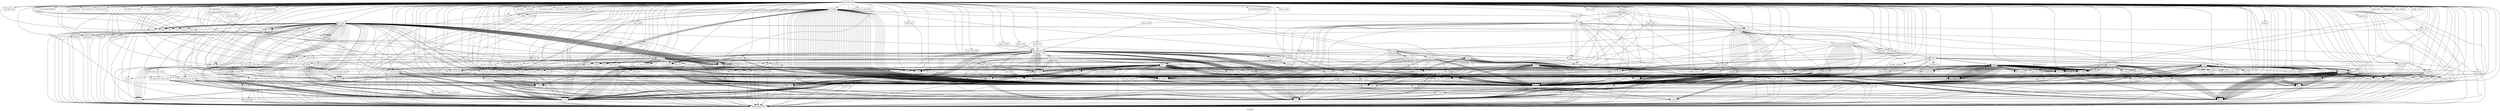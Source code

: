 digraph "Call graph" {
	label="Call graph";

	Node0x804f37420 [shape=record,label="{external node}"];
	Node0x804f37420 -> Node0x804f374e0;
	Node0x804f37420 -> Node0x805313ab0;
	Node0x804f37420 -> Node0x804f37e70;
	Node0x804f37420 -> Node0x805313c00;
	Node0x804f37420 -> Node0x805314050;
	Node0x804f37420 -> Node0x8053140e0;
	Node0x804f37420 -> Node0x8053141d0;
	Node0x804f37420 -> Node0x8053142c0;
	Node0x804f37420 -> Node0x8053143b0;
	Node0x804f37420 -> Node0x805314350;
	Node0x804f37420 -> Node0x805314410;
	Node0x804f37420 -> Node0x805314500;
	Node0x804f37420 -> Node0x805314770;
	Node0x804f37420 -> Node0x8053147d0;
	Node0x804f37420 -> Node0x805314830;
	Node0x804f37420 -> Node0x805314890;
	Node0x804f37420 -> Node0x805314950;
	Node0x804f37420 -> Node0x8053149b0;
	Node0x804f37420 -> Node0x805314a10;
	Node0x804f37420 -> Node0x805315370;
	Node0x804f37420 -> Node0x805314b30;
	Node0x804f37420 -> Node0x805314b90;
	Node0x804f37420 -> Node0x805314bf0;
	Node0x804f37420 -> Node0x805315490;
	Node0x804f37420 -> Node0x805314c50;
	Node0x804f37420 -> Node0x805314cb0;
	Node0x804f37420 -> Node0x805314d10;
	Node0x804f37420 -> Node0x805314dd0;
	Node0x804f37420 -> Node0x805314e90;
	Node0x804f37420 -> Node0x805314ef0;
	Node0x804f37420 -> Node0x8053153d0;
	Node0x804f37420 -> Node0x805315070;
	Node0x804f37420 -> Node0x805315430;
	Node0x804f37420 -> Node0x8053152b0;
	Node0x804f37420 -> Node0x805315550;
	Node0x804f37420 -> Node0x805314f50;
	Node0x804f37420 -> Node0x805314fb0;
	Node0x804f37420 -> Node0x805315010;
	Node0x804f37420 -> Node0x8053150d0;
	Node0x804f37420 -> Node0x805315130;
	Node0x804f37420 -> Node0x8053155b0;
	Node0x804f37420 -> Node0x805315190;
	Node0x804f37420 -> Node0x805315310;
	Node0x804f37420 -> Node0x805315d90;
	Node0x804f37420 -> Node0x805315df0;
	Node0x804f37420 -> Node0x805315670;
	Node0x804f37420 -> Node0x8053156d0;
	Node0x804f37420 -> Node0x805315730;
	Node0x804f37420 -> Node0x805315850;
	Node0x804f37420 -> Node0x8053158b0;
	Node0x804f37420 -> Node0x805315970;
	Node0x804f37420 -> Node0x8053159d0;
	Node0x804f37420 -> Node0x805315a30;
	Node0x804f37420 -> Node0x805315a90;
	Node0x804f37420 -> Node0x805315bb0;
	Node0x804f37420 -> Node0x805315c10;
	Node0x804f37420 -> Node0x805315d30;
	Node0x804f37420 -> Node0x805315e50;
	Node0x804f37420 -> Node0x805315f10;
	Node0x804f37420 -> Node0x805315f70;
	Node0x804f37420 -> Node0x805315fd0;
	Node0x804f37420 -> Node0x805315610;
	Node0x804f37420 -> Node0x80512c030;
	Node0x804f37420 -> Node0x80512c090;
	Node0x804f37420 -> Node0x80512c0f0;
	Node0x804f37420 -> Node0x80512c150;
	Node0x804f37420 -> Node0x80512c1b0;
	Node0x804f37420 -> Node0x80512c210;
	Node0x804f37420 -> Node0x80512c2d0;
	Node0x804f37420 -> Node0x80512c330;
	Node0x804f37420 -> Node0x80512c3f0;
	Node0x804f37420 -> Node0x80512c570;
	Node0x804f37420 -> Node0x80512c5d0;
	Node0x804f37420 -> Node0x80512c630;
	Node0x804f37420 -> Node0x80512c690;
	Node0x804f37420 -> Node0x80512c6f0;
	Node0x804f37420 -> Node0x80512c750;
	Node0x804f37420 -> Node0x80512c7b0;
	Node0x804f37420 -> Node0x80512c810;
	Node0x804f37420 -> Node0x80512c870;
	Node0x804f37420 -> Node0x80512c8d0;
	Node0x804f37420 -> Node0x80512c930;
	Node0x804f37420 -> Node0x80512c990;
	Node0x804f37420 -> Node0x80512c9f0;
	Node0x804f37420 -> Node0x80512ca50;
	Node0x804f37420 -> Node0x80512cab0;
	Node0x804f37420 -> Node0x80512cb10;
	Node0x804f37420 -> Node0x80512cb70;
	Node0x804f37420 -> Node0x80512cbd0;
	Node0x804f37420 -> Node0x80512cc30;
	Node0x804f37420 -> Node0x80512cc90;
	Node0x804f37420 -> Node0x80512ccf0;
	Node0x804f37420 -> Node0x80512cd50;
	Node0x804f37420 -> Node0x80512cdb0;
	Node0x804f37420 -> Node0x80512ce10;
	Node0x804f37420 -> Node0x80512ce70;
	Node0x804f37420 -> Node0x80512ced0;
	Node0x804f37420 -> Node0x80512cf30;
	Node0x804f37420 -> Node0x80512cf90;
	Node0x804f37420 -> Node0x80512cff0;
	Node0x804f37420 -> Node0x80512d050;
	Node0x804f37420 -> Node0x80512d0b0;
	Node0x804f37420 -> Node0x80512d110;
	Node0x804f37420 -> Node0x80512d170;
	Node0x804f37420 -> Node0x80512d1d0;
	Node0x804f37420 -> Node0x80512d230;
	Node0x804f37420 -> Node0x80512d290;
	Node0x804f37420 -> Node0x80512d2f0;
	Node0x804f37420 -> Node0x80512d350;
	Node0x804f37420 -> Node0x80512d3b0;
	Node0x804f37420 -> Node0x80512d410;
	Node0x804f37420 -> Node0x80512d470;
	Node0x804f37420 -> Node0x80512d590;
	Node0x804f37420 -> Node0x80512d5f0;
	Node0x804f37420 -> Node0x80512d650;
	Node0x804f37420 -> Node0x80512d6b0;
	Node0x804f37420 -> Node0x80512d710;
	Node0x804f37420 -> Node0x80512d770;
	Node0x804f37420 -> Node0x80512d7d0;
	Node0x804f37420 -> Node0x80512d830;
	Node0x804f37420 -> Node0x80512d890;
	Node0x804f37420 -> Node0x80512dd70;
	Node0x804f37420 -> Node0x80512d8f0;
	Node0x804f37420 -> Node0x80512d950;
	Node0x804f37420 -> Node0x80512ddd0;
	Node0x804f37420 -> Node0x80512dd10;
	Node0x804f37420 -> Node0x80512de30;
	Node0x804f37420 -> Node0x80512dad0;
	Node0x804f37420 -> Node0x80512db30;
	Node0x804f37420 -> Node0x80512db90;
	Node0x804f37420 -> Node0x80512dbf0;
	Node0x804f37420 -> Node0x80512dc50;
	Node0x804f37420 -> Node0x80512dcb0;
	Node0x804f37420 -> Node0x80512de90;
	Node0x804f37420 -> Node0x80512def0;
	Node0x804f37420 -> Node0x80512df50;
	Node0x804f37420 -> Node0x80512dfb0;
	Node0x804f37420 -> Node0x80512e010;
	Node0x804f37420 -> Node0x80512e070;
	Node0x804f37420 -> Node0x80512e0d0;
	Node0x804f37420 -> Node0x80512e190;
	Node0x804f37420 -> Node0x80512e1f0;
	Node0x804f37420 -> Node0x80512c270;
	Node0x804f37420 -> Node0x805315250;
	Node0x804f37420 -> Node0x80512e250;
	Node0x804f37420 -> Node0x80512e2b0;
	Node0x804f37420 -> Node0x80512e310;
	Node0x804f37420 -> Node0x80512e370;
	Node0x804f37420 -> Node0x80512e430;
	Node0x804f37420 -> Node0x80512c4b0;
	Node0x804f37420 -> Node0x805314710;
	Node0x804f37420 -> Node0x8053157f0;
	Node0x804f37420 -> Node0x805314560;
	Node0x804f37420 -> Node0x80512e130;
	Node0x804f37420 -> Node0x80512e490;
	Node0x804f37420 -> Node0x80512d9b0;
	Node0x804f37420 -> Node0x80512da10;
	Node0x804f37420 -> Node0x80512da70;
	Node0x804f37420 -> Node0x8053144a0;
	Node0x804f37420 -> Node0x80512e610;
	Node0x804f37420 -> Node0x80512e670;
	Node0x804f37420 -> Node0x80512e6d0;
	Node0x804f37420 -> Node0x805315790;
	Node0x804f37420 -> Node0x80512c450;
	Node0x804f37420 -> Node0x80512c510;
	Node0x804f37420 -> Node0x80512e730;
	Node0x804f37420 -> Node0x80512e790;
	Node0x804f37420 -> Node0x80512e7f0;
	Node0x804f37420 -> Node0x80512e850;
	Node0x804f37420 -> Node0x80512e8b0;
	Node0x804f37420 -> Node0x80512e910;
	Node0x804f37420 -> Node0x80512e970;
	Node0x804f37420 -> Node0x805315af0;
	Node0x804f37420 -> Node0x805315b50;
	Node0x804f37420 -> Node0x80512e9d0;
	Node0x804f37420 -> Node0x805315c70;
	Node0x804f37420 -> Node0x80512ea30;
	Node0x804f37420 -> Node0x80512e4f0;
	Node0x804f37420 -> Node0x8053148f0;
	Node0x804f37420 -> Node0x80512ea90;
	Node0x804f37420 -> Node0x80512eaf0;
	Node0x804f37420 -> Node0x80512eb50;
	Node0x804f37420 -> Node0x80512ebb0;
	Node0x804f37420 -> Node0x80512ec10;
	Node0x804f37420 -> Node0x80512ec70;
	Node0x804f37420 -> Node0x80512ecd0;
	Node0x804f37420 -> Node0x80512ed30;
	Node0x804f37420 -> Node0x80512ed90;
	Node0x804f37420 -> Node0x80512eeb0;
	Node0x804f37420 -> Node0x80512ef10;
	Node0x804f37420 -> Node0x80512e3d0;
	Node0x804f37420 -> Node0x80512ef70;
	Node0x804f37420 -> Node0x80512efd0;
	Node0x804f37420 -> Node0x80512f030;
	Node0x804f37420 -> Node0x80512f090;
	Node0x804f37420 -> Node0x805314230;
	Node0x804f37420 -> Node0x80512f0f0;
	Node0x804f37420 -> Node0x80512f150;
	Node0x804f37420 -> Node0x80512f1b0;
	Node0x804f37420 -> Node0x805315cd0;
	Node0x804f37420 -> Node0x80512f210;
	Node0x804f37420 -> Node0x80512f270;
	Node0x804f37420 -> Node0x80512f2d0;
	Node0x804f37420 -> Node0x80512f330;
	Node0x804f37420 -> Node0x80512f390;
	Node0x804f37420 -> Node0x805314d70;
	Node0x804f37420 -> Node0x80512f3f0;
	Node0x804f37420 -> Node0x80512e550;
	Node0x804f37420 -> Node0x80512f510;
	Node0x804f37420 -> Node0x80512e5b0;
	Node0x804f37420 -> Node0x80512c390;
	Node0x804f37420 -> Node0x80512f9f0;
	Node0x804f37420 -> Node0x80512fb70;
	Node0x804f374e0 [shape=record,label="{file_ms_free}"];
	Node0x804f374e0 -> Node0x804f37540;
	Node0x804f374e0 -> Node0x804f37e70;
	Node0x804f374e0 -> Node0x804f37540;
	Node0x804f374e0 -> Node0x804f37e70;
	Node0x804f374e0 -> Node0x804f37e70;
	Node0x804f374e0 -> Node0x804f37e70;
	Node0x804f374e0 -> Node0x804f37e70;
	Node0x804f374e0 -> Node0x804f37e70;
	Node0x805313ab0 [shape=record,label="{llvm.dbg.value}"];
	Node0x804f37540 [shape=record,label="{apprentice_unmap}"];
	Node0x804f37540 -> Node0x804f37e70;
	Node0x804f37540 -> Node0x805313c00;
	Node0x804f37540 -> Node0x805314050;
	Node0x804f37540 -> Node0x804f37e70;
	Node0x804f37540 -> Node0x804f37e70;
	Node0x804f37540 -> Node0x804f37e70;
	Node0x804f37e70 [shape=record,label="{free}"];
	Node0x804f37e70 -> Node0x804f37450;
	Node0x805313c00 [shape=record,label="{munmap}"];
	Node0x805313c00 -> Node0x804f37450;
	Node0x805314050 [shape=record,label="{abort}"];
	Node0x805314050 -> Node0x804f37450;
	Node0x8053140e0 [shape=record,label="{file_ms_alloc}"];
	Node0x8053140e0 -> Node0x8053141d0;
	Node0x8053140e0 -> Node0x805314230;
	Node0x8053140e0 -> Node0x8053142c0;
	Node0x8053140e0 -> Node0x805314350;
	Node0x8053140e0 -> Node0x804f37e70;
	Node0x8053141d0 [shape=record,label="{calloc}"];
	Node0x8053141d0 -> Node0x804f37450;
	Node0x8053142c0 [shape=record,label="{__error}"];
	Node0x8053142c0 -> Node0x804f37450;
	Node0x8053143b0 [shape=record,label="{llvm.memset.p0i8.i64}"];
	Node0x805314350 [shape=record,label="{malloc}"];
	Node0x805314350 -> Node0x804f37450;
	Node0x805314410 [shape=record,label="{buffer_apprentice}"];
	Node0x805314410 -> Node0x8053144a0;
	Node0x805314410 -> Node0x805314500;
	Node0x805314410 -> Node0x804f37540;
	Node0x805314410 -> Node0x804f37e70;
	Node0x805314410 -> Node0x8053141d0;
	Node0x805314410 -> Node0x805314560;
	Node0x805314410 -> Node0x8053141d0;
	Node0x805314410 -> Node0x805314560;
	Node0x805314410 -> Node0x8053145f0;
	Node0x805314410 -> Node0x805314350;
	Node0x805314410 -> Node0x804f37540;
	Node0x805314410 -> Node0x805314560;
	Node0x805314410 -> Node0x805314350;
	Node0x805314410 -> Node0x804f37540;
	Node0x805314410 -> Node0x804f37e70;
	Node0x805314410 -> Node0x804f37540;
	Node0x805314410 -> Node0x804f37e70;
	Node0x805314410 -> Node0x804f37540;
	Node0x805314410 -> Node0x804f37e70;
	Node0x805314410 -> Node0x8053141d0;
	Node0x805314500 [shape=record,label="{__assert}"];
	Node0x805314500 -> Node0x804f37450;
	Node0x8053145f0 [shape=record,label="{check_buffer}"];
	Node0x8053145f0 -> Node0x805314710;
	Node0x8053145f0 -> Node0x805314710;
	Node0x8053145f0 -> Node0x805314710;
	Node0x8053145f0 -> Node0x805314710;
	Node0x805314770 [shape=record,label="{llvm.bswap.i32}"];
	Node0x8053147d0 [shape=record,label="{llvm.bswap.i16}"];
	Node0x805314830 [shape=record,label="{llvm.bswap.i64}"];
	Node0x805314890 [shape=record,label="{file_apprentice}"];
	Node0x805314890 -> Node0x8053144a0;
	Node0x805314890 -> Node0x8053148f0;
	Node0x805314890 -> Node0x805314500;
	Node0x805314890 -> Node0x805314950;
	Node0x805314890 -> Node0x8053149b0;
	Node0x805314890 -> Node0x805314560;
	Node0x805314890 -> Node0x804f37540;
	Node0x805314890 -> Node0x804f37e70;
	Node0x805314890 -> Node0x8053141d0;
	Node0x805314890 -> Node0x805314560;
	Node0x805314890 -> Node0x805314560;
	Node0x805314890 -> Node0x804f37540;
	Node0x805314890 -> Node0x804f37e70;
	Node0x805314890 -> Node0x804f37e70;
	Node0x805314890 -> Node0x805314a10;
	Node0x805314890 -> Node0x805314a70;
	Node0x805314890 -> Node0x805314ad0;
	Node0x805314890 -> Node0x805314b30;
	Node0x805314890 -> Node0x8053142c0;
	Node0x805314890 -> Node0x805314710;
	Node0x805314890 -> Node0x805314b90;
	Node0x805314890 -> Node0x805314b90;
	Node0x805314890 -> Node0x8053142c0;
	Node0x805314890 -> Node0x805314710;
	Node0x805314890 -> Node0x805314b90;
	Node0x805314890 -> Node0x8053142c0;
	Node0x805314890 -> Node0x805314710;
	Node0x805314890 -> Node0x805314bf0;
	Node0x805314890 -> Node0x804f37540;
	Node0x805314890 -> Node0x804f37e70;
	Node0x805314890 -> Node0x8053141d0;
	Node0x805314890 -> Node0x805314560;
	Node0x805314890 -> Node0x805314ad0;
	Node0x805314890 -> Node0x805314b30;
	Node0x805314890 -> Node0x805314c50;
	Node0x805314890 -> Node0x8053142c0;
	Node0x805314890 -> Node0x805314710;
	Node0x805314890 -> Node0x805314710;
	Node0x805314890 -> Node0x805314cb0;
	Node0x805314890 -> Node0x8053142c0;
	Node0x805314890 -> Node0x805314710;
	Node0x805314890 -> Node0x805314bf0;
	Node0x805314890 -> Node0x8053145f0;
	Node0x805314890 -> Node0x805314d10;
	Node0x805314890 -> Node0x8053142c0;
	Node0x805314890 -> Node0x805314710;
	Node0x805314890 -> Node0x804f37e70;
	Node0x805314890 -> Node0x805314bf0;
	Node0x805314890 -> Node0x804f37540;
	Node0x805314890 -> Node0x804f37e70;
	Node0x805314890 -> Node0x805314d70;
	Node0x805314890 -> Node0x805314a70;
	Node0x805314890 -> Node0x805314350;
	Node0x805314890 -> Node0x805314560;
	Node0x805314890 -> Node0x805314350;
	Node0x805314890 -> Node0x805314dd0;
	Node0x805314890 -> Node0x805314e30;
	Node0x805314890 -> Node0x805314e90;
	Node0x805314890 -> Node0x805314e30;
	Node0x805314890 -> Node0x805314dd0;
	Node0x805314890 -> Node0x805314e30;
	Node0x805314890 -> Node0x805314e90;
	Node0x805314890 -> Node0x805314e30;
	Node0x805314890 -> Node0x804f37e70;
	Node0x805314890 -> Node0x804f37540;
	Node0x805314890 -> Node0x804f37e70;
	Node0x805314890 -> Node0x805314710;
	Node0x805314890 -> Node0x804f37540;
	Node0x805314890 -> Node0x804f37e70;
	Node0x805314890 -> Node0x805314710;
	Node0x805314890 -> Node0x804f37540;
	Node0x805314890 -> Node0x804f37e70;
	Node0x805314890 -> Node0x8053141d0;
	Node0x805314950 [shape=record,label="{strdup}"];
	Node0x805314950 -> Node0x804f37450;
	Node0x8053149b0 [shape=record,label="{strlen}"];
	Node0x8053149b0 -> Node0x804f37450;
	Node0x80512e8b0 [shape=record,label="{regexec}"];
	Node0x80512e8b0 -> Node0x804f37450;
	Node0x80512e910 [shape=record,label="{regfree}"];
	Node0x80512e910 -> Node0x804f37450;
	Node0x80512e970 [shape=record,label="{freelocale}"];
	Node0x80512e970 -> Node0x804f37450;
	Node0x805315af0 [shape=record,label="{file_regcomp}"];
	Node0x805315af0 -> Node0x80512e730;
	Node0x805315af0 -> Node0x805314500;
	Node0x805315af0 -> Node0x80512e790;
	Node0x805315af0 -> Node0x805314500;
	Node0x805315af0 -> Node0x80512e7f0;
	Node0x805315b50 [shape=record,label="{file_regerror}"];
	Node0x805315b50 -> Node0x80512e850;
	Node0x805315b50 -> Node0x8053157f0;
	Node0x80512e9d0 [shape=record,label="{file_regexec}"];
	Node0x80512e9d0 -> Node0x805314500;
	Node0x80512e9d0 -> Node0x80512e8b0;
	Node0x805315c70 [shape=record,label="{file_regfree}"];
	Node0x805315c70 -> Node0x80512e910;
	Node0x805315c70 -> Node0x80512e790;
	Node0x805315c70 -> Node0x80512e970;
	Node0x80512ea30 [shape=record,label="{file_printable}"];
	Node0x80512e4f0 [shape=record,label="{file_is_tar}"];
	Node0x80512e4f0 -> Node0x8053158b0;
	Node0x80512e4f0 -> Node0x8053158b0;
	Node0x80512e4f0 -> Node0x80512c4b0;
	Node0x8053148f0 [shape=record,label="{magic_getpath}"];
	Node0x8053148f0 -> Node0x80512ea90;
	Node0x8053148f0 -> Node0x804f37e70;
	Node0x8053148f0 -> Node0x80512ea90;
	Node0x8053148f0 -> Node0x805315070;
	Node0x8053148f0 -> Node0x805314f50;
	Node0x8053148f0 -> Node0x804f37e70;
	Node0x8053148f0 -> Node0x805315070;
	Node0x8053148f0 -> Node0x805314f50;
	Node0x8053148f0 -> Node0x804f37e70;
	Node0x8053148f0 -> Node0x805315070;
	Node0x8053148f0 -> Node0x805315430;
	Node0x8053148f0 -> Node0x805315070;
	Node0x8053148f0 -> Node0x804f37e70;
	Node0x8053148f0 -> Node0x804f37e70;
	Node0x80512ea90 [shape=record,label="{getenv}"];
	Node0x80512ea90 -> Node0x804f37450;
	Node0x80512eaf0 [shape=record,label="{magic_open}"];
	Node0x80512eaf0 -> Node0x8053140e0;
	Node0x80512eb50 [shape=record,label="{magic_close}"];
	Node0x80512eb50 -> Node0x804f374e0;
	Node0x80512ebb0 [shape=record,label="{magic_load}"];
	Node0x80512ebb0 -> Node0x805314890;
	Node0x80512ec10 [shape=record,label="{magic_load_buffers}"];
	Node0x80512ec10 -> Node0x805314410;
	Node0x80512ec70 [shape=record,label="{magic_compile}"];
	Node0x80512ec70 -> Node0x805314890;
	Node0x80512ecd0 [shape=record,label="{magic_check}"];
	Node0x80512ecd0 -> Node0x805314890;
	Node0x80512ed30 [shape=record,label="{magic_list}"];
	Node0x80512ed30 -> Node0x805314890;
	Node0x80512ed90 [shape=record,label="{magic_descriptor}"];
	Node0x80512ed90 -> Node0x80512edf0;
	Node0x80512edf0 [shape=record,label="{file_or_fd}"];
	Node0x80512edf0 -> Node0x8053144a0;
	Node0x80512edf0 -> Node0x805314350;
	Node0x80512edf0 -> Node0x80512e250;
	Node0x80512edf0 -> Node0x805314c50;
	Node0x80512edf0 -> Node0x80512d710;
	Node0x80512edf0 -> Node0x805314f50;
	Node0x80512edf0 -> Node0x8053142c0;
	Node0x80512edf0 -> Node0x805314b30;
	Node0x80512edf0 -> Node0x80512ee50;
	Node0x80512edf0 -> Node0x80512eeb0;
	Node0x80512edf0 -> Node0x80512eeb0;
	Node0x80512edf0 -> Node0x80512def0;
	Node0x80512edf0 -> Node0x80512ee50;
	Node0x80512edf0 -> Node0x80512d890;
	Node0x80512edf0 -> Node0x8053142c0;
	Node0x80512edf0 -> Node0x805314710;
	Node0x80512edf0 -> Node0x805314710;
	Node0x80512edf0 -> Node0x80512d9b0;
	Node0x80512edf0 -> Node0x804f37e70;
	Node0x80512edf0 -> Node0x80512d710;
	Node0x80512edf0 -> Node0x805314bf0;
	Node0x80512edf0 -> Node0x80512ef10;
	Node0x80512edf0 -> Node0x80512e610;
	Node0x80512ee50 [shape=record,label="{unreadable_info}"];
	Node0x80512ee50 -> Node0x805315430;
	Node0x80512ee50 -> Node0x80512c4b0;
	Node0x80512ee50 -> Node0x805315430;
	Node0x80512ee50 -> Node0x80512c4b0;
	Node0x80512ee50 -> Node0x80512c4b0;
	Node0x80512ee50 -> Node0x80512c4b0;
	Node0x80512eeb0 [shape=record,label="{fcntl}"];
	Node0x80512eeb0 -> Node0x804f37450;
	Node0x80512ef10 [shape=record,label="{utimes}"];
	Node0x80512ef10 -> Node0x804f37450;
	Node0x80512e3d0 [shape=record,label="{magic_file}"];
	Node0x80512e3d0 -> Node0x80512edf0;
	Node0x80512ef70 [shape=record,label="{magic_buffer}"];
	Node0x80512ef70 -> Node0x8053144a0;
	Node0x80512ef70 -> Node0x80512d9b0;
	Node0x80512ef70 -> Node0x80512e610;
	Node0x80512efd0 [shape=record,label="{magic_error}"];
	Node0x80512f030 [shape=record,label="{magic_errno}"];
	Node0x80512f090 [shape=record,label="{magic_getflags}"];
	Node0x805314230 [shape=record,label="{magic_setflags}"];
	Node0x80512f0f0 [shape=record,label="{magic_version}"];
	Node0x80512f150 [shape=record,label="{magic_setparam}"];
	Node0x80512f150 -> Node0x8053142c0;
	Node0x80512f1b0 [shape=record,label="{magic_getparam}"];
	Node0x80512f1b0 -> Node0x8053142c0;
	Node0x805314a10 [shape=record,label="{strchr}"];
	Node0x805314a10 -> Node0x804f37450;
	Node0x805314a70 [shape=record,label="{apprentice_load}"];
	Node0x805314a70 -> Node0x8053141d0;
	Node0x805314a70 -> Node0x805314560;
	Node0x805314a70 -> Node0x805314ef0;
	Node0x805314a70 -> Node0x805314f50;
	Node0x805314a70 -> Node0x805314fb0;
	Node0x805314a70 -> Node0x805315010;
	Node0x805314a70 -> Node0x805315070;
	Node0x805314a70 -> Node0x8053149b0;
	Node0x805314a70 -> Node0x8053149b0;
	Node0x805314a70 -> Node0x805314560;
	Node0x805314a70 -> Node0x8053150d0;
	Node0x805314a70 -> Node0x805314f50;
	Node0x805314a70 -> Node0x804f37e70;
	Node0x805314a70 -> Node0x805315010;
	Node0x805314a70 -> Node0x805315130;
	Node0x805314a70 -> Node0x805314560;
	Node0x805314a70 -> Node0x804f37e70;
	Node0x805314a70 -> Node0x8053150d0;
	Node0x805314a70 -> Node0x805315010;
	Node0x805314a70 -> Node0x8053150d0;
	Node0x805314a70 -> Node0x805315190;
	Node0x805314a70 -> Node0x8053151f0;
	Node0x805314a70 -> Node0x804f37e70;
	Node0x805314a70 -> Node0x804f37e70;
	Node0x805314a70 -> Node0x8053151f0;
	Node0x805314a70 -> Node0x805315250;
	Node0x805314a70 -> Node0x805314ef0;
	Node0x805314a70 -> Node0x8053152b0;
	Node0x805314a70 -> Node0x805315310;
	Node0x805314a70 -> Node0x805315190;
	Node0x805314a70 -> Node0x805315190;
	Node0x805314a70 -> Node0x805314d70;
	Node0x805314a70 -> Node0x805314350;
	Node0x805314a70 -> Node0x805314560;
	Node0x805314a70 -> Node0x804f37e70;
	Node0x805314a70 -> Node0x804f37e70;
	Node0x805314a70 -> Node0x804f37540;
	Node0x805314a70 -> Node0x804f37e70;
	Node0x805314a70 -> Node0x804f37e70;
	Node0x805315370 [shape=record,label="{llvm.lifetime.start.p0i8}"];
	Node0x805314ad0 [shape=record,label="{mkdbname}"];
	Node0x805314ad0 -> Node0x8053153d0;
	Node0x805314ad0 -> Node0x805315070;
	Node0x805314ad0 -> Node0x805315430;
	Node0x805314ad0 -> Node0x804f37e70;
	Node0x805314ad0 -> Node0x805315070;
	Node0x805314ad0 -> Node0x8053152b0;
	Node0x805314b30 [shape=record,label="{open}"];
	Node0x805314b30 -> Node0x804f37450;
	Node0x805314b90 [shape=record,label="{write}"];
	Node0x805314b90 -> Node0x804f37450;
	Node0x805314bf0 [shape=record,label="{close}"];
	Node0x805314bf0 -> Node0x804f37450;
	Node0x805315490 [shape=record,label="{llvm.lifetime.end.p0i8}"];
	Node0x805314c50 [shape=record,label="{fstat}"];
	Node0x805314c50 -> Node0x804f37450;
	Node0x805314cb0 [shape=record,label="{mmap}"];
	Node0x805314cb0 -> Node0x804f37450;
	Node0x805314d10 [shape=record,label="{mprotect}"];
	Node0x805314d10 -> Node0x804f37450;
	Node0x805314dd0 [shape=record,label="{printf}"];
	Node0x805314dd0 -> Node0x804f37450;
	Node0x805314e30 [shape=record,label="{apprentice_list}"];
	Node0x805314e30 -> Node0x8053154f0;
	Node0x805314e30 -> Node0x805314dd0;
	Node0x805315f70 [shape=record,label="{parse_ext}"];
	Node0x805315f70 -> Node0x805315eb0;
	Node0x805314e90 [shape=record,label="{puts}"];
	Node0x805314e90 -> Node0x804f37450;
	Node0x8053154f0 [shape=record,label="{apprentice_magic_strength}"];
	Node0x8053154f0 -> Node0x805314050;
	Node0x8053154f0 -> Node0x805314050;
	Node0x8053154f0 -> Node0x805314ef0;
	Node0x8053154f0 -> Node0x805314050;
	Node0x8053154f0 -> Node0x805314ef0;
	Node0x8053154f0 -> Node0x805314050;
	Node0x8053154f0 -> Node0x805314050;
	Node0x805314ef0 [shape=record,label="{fprintf}"];
	Node0x805314ef0 -> Node0x804f37450;
	Node0x8053153d0 [shape=record,label="{strrchr}"];
	Node0x8053153d0 -> Node0x804f37450;
	Node0x805315070 [shape=record,label="{asprintf}"];
	Node0x805315070 -> Node0x804f37450;
	Node0x805315430 [shape=record,label="{access}"];
	Node0x805315430 -> Node0x804f37450;
	Node0x8053152b0 [shape=record,label="{strstr}"];
	Node0x8053152b0 -> Node0x804f37450;
	Node0x805315550 [shape=record,label="{llvm.dbg.declare}"];
	Node0x805314f50 [shape=record,label="{stat}"];
	Node0x805314f50 -> Node0x804f37450;
	Node0x805314fb0 [shape=record,label="{opendir}"];
	Node0x805314fb0 -> Node0x804f37450;
	Node0x805315010 [shape=record,label="{readdir}"];
	Node0x805315010 -> Node0x804f37450;
	Node0x8053150d0 [shape=record,label="{closedir}"];
	Node0x8053150d0 -> Node0x804f37450;
	Node0x805315130 [shape=record,label="{realloc}"];
	Node0x805315130 -> Node0x804f37450;
	Node0x8053155b0 [shape=record,label="{cmpstrp}"];
	Node0x8053155b0 -> Node0x805315610;
	Node0x805315190 [shape=record,label="{qsort}"];
	Node0x805315190 -> Node0x804f37450;
	Node0x8053151f0 [shape=record,label="{load_1}"];
	Node0x8053151f0 -> Node0x805315670;
	Node0x8053151f0 -> Node0x8053142c0;
	Node0x8053151f0 -> Node0x8053142c0;
	Node0x8053151f0 -> Node0x805314710;
	Node0x8053151f0 -> Node0x8053156d0;
	Node0x8053151f0 -> Node0x805315730;
	Node0x8053151f0 -> Node0x805314710;
	Node0x8053151f0 -> Node0x804f37450;
	Node0x8053151f0 -> Node0x805315790;
	Node0x8053151f0 -> Node0x8053157f0;
	Node0x8053151f0 -> Node0x8053157f0;
	Node0x8053151f0 -> Node0x805314d70;
	Node0x8053151f0 -> Node0x805315130;
	Node0x8053151f0 -> Node0x805314560;
	Node0x8053151f0 -> Node0x805314350;
	Node0x8053151f0 -> Node0x805314560;
	Node0x8053151f0 -> Node0x805314d70;
	Node0x8053151f0 -> Node0x805315850;
	Node0x8053151f0 -> Node0x805314d70;
	Node0x8053151f0 -> Node0x805314d70;
	Node0x8053151f0 -> Node0x805315850;
	Node0x8053151f0 -> Node0x805314d70;
	Node0x8053151f0 -> Node0x805314d70;
	Node0x8053151f0 -> Node0x8053158b0;
	Node0x8053151f0 -> Node0x8053158b0;
	Node0x8053151f0 -> Node0x8053158b0;
	Node0x8053151f0 -> Node0x805314d70;
	Node0x8053151f0 -> Node0x805314d70;
	Node0x8053151f0 -> Node0x805314d70;
	Node0x8053151f0 -> Node0x8053158b0;
	Node0x8053151f0 -> Node0x805315910;
	Node0x8053151f0 -> Node0x8053158b0;
	Node0x8053151f0 -> Node0x805315910;
	Node0x8053151f0 -> Node0x8053158b0;
	Node0x8053151f0 -> Node0x8053158b0;
	Node0x8053151f0 -> Node0x805314d70;
	Node0x8053151f0 -> Node0x805314d70;
	Node0x8053151f0 -> Node0x805314d70;
	Node0x8053151f0 -> Node0x805314d70;
	Node0x8053151f0 -> Node0x805314d70;
	Node0x8053151f0 -> Node0x805315970;
	Node0x8053151f0 -> Node0x805314d70;
	Node0x8053151f0 -> Node0x805314d70;
	Node0x8053151f0 -> Node0x805314d70;
	Node0x8053151f0 -> Node0x805314d70;
	Node0x8053151f0 -> Node0x805314d70;
	Node0x8053151f0 -> Node0x805314d70;
	Node0x8053151f0 -> Node0x805314d70;
	Node0x8053151f0 -> Node0x805314d70;
	Node0x8053151f0 -> Node0x805314d70;
	Node0x8053151f0 -> Node0x8053159d0;
	Node0x8053151f0 -> Node0x805315a30;
	Node0x8053151f0 -> Node0x805314d70;
	Node0x8053151f0 -> Node0x805314d70;
	Node0x8053151f0 -> Node0x805314d70;
	Node0x8053151f0 -> Node0x805315a90;
	Node0x8053151f0 -> Node0x805315a90;
	Node0x8053151f0 -> Node0x805314d70;
	Node0x8053151f0 -> Node0x805314d70;
	Node0x8053151f0 -> Node0x805314050;
	Node0x8053151f0 -> Node0x805314710;
	Node0x8053151f0 -> Node0x805314d70;
	Node0x8053151f0 -> Node0x805315af0;
	Node0x8053151f0 -> Node0x805315b50;
	Node0x8053151f0 -> Node0x8053142c0;
	Node0x8053151f0 -> Node0x805315bb0;
	Node0x8053151f0 -> Node0x8053142c0;
	Node0x8053151f0 -> Node0x8053142c0;
	Node0x8053151f0 -> Node0x805315c10;
	Node0x8053151f0 -> Node0x8053142c0;
	Node0x8053151f0 -> Node0x8053142c0;
	Node0x8053151f0 -> Node0x8053159d0;
	Node0x8053151f0 -> Node0x805315a30;
	Node0x8053151f0 -> Node0x805314d70;
	Node0x8053151f0 -> Node0x805314d70;
	Node0x8053151f0 -> Node0x805314050;
	Node0x8053151f0 -> Node0x805314d70;
	Node0x8053151f0 -> Node0x8053142c0;
	Node0x8053151f0 -> Node0x805315c70;
	Node0x8053151f0 -> Node0x805315c70;
	Node0x8053151f0 -> Node0x805314d70;
	Node0x8053151f0 -> Node0x805314d70;
	Node0x8053151f0 -> Node0x805314d70;
	Node0x8053151f0 -> Node0x805314050;
	Node0x8053151f0 -> Node0x805314050;
	Node0x8053151f0 -> Node0x805314d70;
	Node0x8053151f0 -> Node0x805314d70;
	Node0x8053151f0 -> Node0x805315cd0;
	Node0x8053151f0 -> Node0x8053158b0;
	Node0x8053151f0 -> Node0x805315130;
	Node0x8053151f0 -> Node0x805314560;
	Node0x8053151f0 -> Node0x805315130;
	Node0x8053151f0 -> Node0x805314560;
	Node0x8053151f0 -> Node0x804f37e70;
	Node0x8053151f0 -> Node0x805315d30;
	Node0x8053151f0 -> Node0x805315730;
	Node0x8053151f0 -> Node0x805315730;
	Node0x8053151f0 -> Node0x805315730;
	Node0x8053151f0 -> Node0x805314710;
	Node0x805315310 [shape=record,label="{fwrite}"];
	Node0x805315310 -> Node0x804f37450;
	Node0x805315d90 [shape=record,label="{apprentice_sort}"];
	Node0x805315d90 -> Node0x8053154f0;
	Node0x805315d90 -> Node0x8053154f0;
	Node0x805315df0 [shape=record,label="{llvm.memcpy.p0i8.p0i8.i64}"];
	Node0x805315670 [shape=record,label="{fopen}"];
	Node0x805315670 -> Node0x804f37450;
	Node0x8053156d0 [shape=record,label="{getline}"];
	Node0x8053156d0 -> Node0x804f37450;
	Node0x805315730 [shape=record,label="{memcmp}"];
	Node0x805315730 -> Node0x804f37450;
	Node0x805315850 [shape=record,label="{strtol}"];
	Node0x805315850 -> Node0x804f37450;
	Node0x8053158b0 [shape=record,label="{strncmp}"];
	Node0x8053158b0 -> Node0x804f37450;
	Node0x805315910 [shape=record,label="{get_standard_integer_type}"];
	Node0x805315970 [shape=record,label="{strtoul}"];
	Node0x805315970 -> Node0x804f37450;
	Node0x8053159d0 [shape=record,label="{strtoull}"];
	Node0x8053159d0 -> Node0x804f37450;
	Node0x805315a30 [shape=record,label="{file_signextend}"];
	Node0x805315a30 -> Node0x805314d70;
	Node0x805315a90 [shape=record,label="{memchr}"];
	Node0x805315a90 -> Node0x804f37450;
	Node0x805315bb0 [shape=record,label="{strtof}"];
	Node0x805315bb0 -> Node0x804f37450;
	Node0x805315c10 [shape=record,label="{strtod}"];
	Node0x805315c10 -> Node0x804f37450;
	Node0x805315d30 [shape=record,label="{fclose}"];
	Node0x805315d30 -> Node0x804f37450;
	Node0x805315e50 [shape=record,label="{parse_mime}"];
	Node0x805315e50 -> Node0x805315eb0;
	Node0x805315f10 [shape=record,label="{parse_apple}"];
	Node0x805315f10 -> Node0x805315eb0;
	Node0x805315fd0 [shape=record,label="{parse_strength}"];
	Node0x805315fd0 -> Node0x805314d70;
	Node0x805315fd0 -> Node0x805314d70;
	Node0x805315fd0 -> Node0x805314d70;
	Node0x805315fd0 -> Node0x805315970;
	Node0x805315fd0 -> Node0x805314d70;
	Node0x805315fd0 -> Node0x805314d70;
	Node0x805315fd0 -> Node0x805314d70;
	Node0x805315eb0 [shape=record,label="{parse_extra}"];
	Node0x805315eb0 -> Node0x8053149b0;
	Node0x805315eb0 -> Node0x805314d70;
	Node0x805315eb0 -> Node0x805314d70;
	Node0x805315eb0 -> Node0x805314a10;
	Node0x805315eb0 -> Node0x805314d70;
	Node0x805315eb0 -> Node0x805314a10;
	Node0x805315eb0 -> Node0x805314d70;
	Node0x805315eb0 -> Node0x8053157f0;
	Node0x805315610 [shape=record,label="{strcmp}"];
	Node0x805315610 -> Node0x804f37450;
	Node0x80512c030 [shape=record,label="{file_showstr}"];
	Node0x80512c030 -> Node0x80512c090;
	Node0x80512c030 -> Node0x80512c090;
	Node0x80512c030 -> Node0x80512c090;
	Node0x80512c030 -> Node0x80512c090;
	Node0x80512c030 -> Node0x80512c090;
	Node0x80512c030 -> Node0x80512c090;
	Node0x80512c030 -> Node0x80512c090;
	Node0x80512c030 -> Node0x80512c090;
	Node0x80512c030 -> Node0x80512c090;
	Node0x80512c030 -> Node0x805314ef0;
	Node0x80512c090 [shape=record,label="{fputc}"];
	Node0x80512c090 -> Node0x804f37450;
	Node0x80512c0f0 [shape=record,label="{file_pstring_length_size}"];
	Node0x80512c0f0 -> Node0x805314050;
	Node0x80512c150 [shape=record,label="{file_pstring_get_length}"];
	Node0x80512c150 -> Node0x805314050;
	Node0x80512c150 -> Node0x805314050;
	Node0x80512c1b0 [shape=record,label="{file_magicfind}"];
	Node0x80512c1b0 -> Node0x805315610;
	Node0x80512c210 [shape=record,label="{file_ascmagic}"];
	Node0x80512c210 -> Node0x80512c270;
	Node0x80512c210 -> Node0x80512c2d0;
	Node0x80512c210 -> Node0x804f37e70;
	Node0x80512c2d0 [shape=record,label="{file_ascmagic_with_encoding}"];
	Node0x80512c2d0 -> Node0x805314350;
	Node0x80512c2d0 -> Node0x805314560;
	Node0x80512c2d0 -> Node0x80512c330;
	Node0x80512c2d0 -> Node0x80512c390;
	Node0x80512c2d0 -> Node0x80512c3f0;
	Node0x80512c2d0 -> Node0x805315610;
	Node0x80512c2d0 -> Node0x80512c450;
	Node0x80512c2d0 -> Node0x80512c4b0;
	Node0x80512c2d0 -> Node0x80512c510;
	Node0x80512c2d0 -> Node0x80512c510;
	Node0x80512c2d0 -> Node0x80512c4b0;
	Node0x80512c2d0 -> Node0x80512c4b0;
	Node0x80512c2d0 -> Node0x80512c4b0;
	Node0x80512c2d0 -> Node0x80512c4b0;
	Node0x80512c2d0 -> Node0x80512c4b0;
	Node0x80512c2d0 -> Node0x80512c4b0;
	Node0x80512c2d0 -> Node0x80512c4b0;
	Node0x80512c2d0 -> Node0x80512c4b0;
	Node0x80512c2d0 -> Node0x80512c4b0;
	Node0x80512c2d0 -> Node0x80512c4b0;
	Node0x80512c2d0 -> Node0x80512c4b0;
	Node0x80512c2d0 -> Node0x80512c4b0;
	Node0x80512c2d0 -> Node0x80512c4b0;
	Node0x80512c2d0 -> Node0x80512c4b0;
	Node0x80512c2d0 -> Node0x80512c4b0;
	Node0x80512c2d0 -> Node0x80512c4b0;
	Node0x80512c2d0 -> Node0x80512c4b0;
	Node0x80512c2d0 -> Node0x804f37e70;
	Node0x80512c330 [shape=record,label="{buffer_init}"];
	Node0x80512c330 -> Node0x805314c50;
	Node0x80512c3f0 [shape=record,label="{buffer_fini}"];
	Node0x80512c3f0 -> Node0x804f37e70;
	Node0x80512c570 [shape=record,label="{buffer_fill}"];
	Node0x80512c570 -> Node0x805314350;
	Node0x80512c570 -> Node0x80512c5d0;
	Node0x80512c570 -> Node0x804f37e70;
	Node0x80512c5d0 [shape=record,label="{pread}"];
	Node0x80512c5d0 -> Node0x804f37450;
	Node0x80512c630 [shape=record,label="{cdf_tole2}"];
	Node0x80512c690 [shape=record,label="{cdf_tole4}"];
	Node0x80512c6f0 [shape=record,label="{cdf_tole8}"];
	Node0x80512c750 [shape=record,label="{cdf_swap_header}"];
	Node0x80512c7b0 [shape=record,label="{cdf_unpack_header}"];
	Node0x80512c810 [shape=record,label="{cdf_swap_dir}"];
	Node0x80512c870 [shape=record,label="{cdf_swap_class}"];
	Node0x80512c8d0 [shape=record,label="{cdf_unpack_dir}"];
	Node0x80512c930 [shape=record,label="{cdf_zero_stream}"];
	Node0x80512c930 -> Node0x804f37e70;
	Node0x80512c990 [shape=record,label="{cdf_read_header}"];
	Node0x80512c990 -> Node0x80512c5d0;
	Node0x80512c990 -> Node0x8053142c0;
	Node0x80512c990 -> Node0x80512c750;
	Node0x80512c990 -> Node0x8053142c0;
	Node0x80512c9f0 [shape=record,label="{cdf_read_sector}"];
	Node0x80512c9f0 -> Node0x805314500;
	Node0x80512c9f0 -> Node0x80512c5d0;
	Node0x80512c9f0 -> Node0x8053142c0;
	Node0x80512ca50 [shape=record,label="{cdf_read_short_sector}"];
	Node0x80512ca50 -> Node0x805314500;
	Node0x80512ca50 -> Node0x8053142c0;
	Node0x80512cab0 [shape=record,label="{cdf_read_sat}"];
	Node0x80512cab0 -> Node0x8053142c0;
	Node0x80512cab0 -> Node0x8053141d0;
	Node0x80512cab0 -> Node0x805314500;
	Node0x80512cab0 -> Node0x8053142c0;
	Node0x80512cab0 -> Node0x80512c5d0;
	Node0x80512cab0 -> Node0x8053141d0;
	Node0x80512cab0 -> Node0x805314500;
	Node0x80512cab0 -> Node0x8053142c0;
	Node0x80512cab0 -> Node0x80512c5d0;
	Node0x80512cab0 -> Node0x805314500;
	Node0x80512cab0 -> Node0x8053142c0;
	Node0x80512cab0 -> Node0x80512c5d0;
	Node0x80512cab0 -> Node0x804f37e70;
	Node0x80512cab0 -> Node0x8053142c0;
	Node0x80512cab0 -> Node0x804f37e70;
	Node0x80512cab0 -> Node0x804f37e70;
	Node0x80512cb10 [shape=record,label="{cdf_count_chain}"];
	Node0x80512cb10 -> Node0x8053142c0;
	Node0x80512cb70 [shape=record,label="{cdf_read_long_sector_chain}"];
	Node0x80512cb70 -> Node0x8053142c0;
	Node0x80512cb70 -> Node0x804f37e70;
	Node0x80512cb70 -> Node0x8053141d0;
	Node0x80512cb70 -> Node0x805314500;
	Node0x80512cb70 -> Node0x8053142c0;
	Node0x80512cb70 -> Node0x80512c5d0;
	Node0x80512cb70 -> Node0x8053142c0;
	Node0x80512cb70 -> Node0x804f37e70;
	Node0x80512cbd0 [shape=record,label="{cdf_read_short_sector_chain}"];
	Node0x80512cbd0 -> Node0x8053142c0;
	Node0x80512cbd0 -> Node0x8053141d0;
	Node0x80512cbd0 -> Node0x805314500;
	Node0x80512cbd0 -> Node0x8053142c0;
	Node0x80512cbd0 -> Node0x8053142c0;
	Node0x80512cbd0 -> Node0x804f37e70;
	Node0x80512cc30 [shape=record,label="{cdf_read_sector_chain}"];
	Node0x80512cc30 -> Node0x80512cbd0;
	Node0x80512cc30 -> Node0x80512cb70;
	Node0x80512cc90 [shape=record,label="{cdf_read_dir}"];
	Node0x80512cc90 -> Node0x8053142c0;
	Node0x80512cc90 -> Node0x8053141d0;
	Node0x80512cc90 -> Node0x805314350;
	Node0x80512cc90 -> Node0x804f37e70;
	Node0x80512cc90 -> Node0x805314500;
	Node0x80512cc90 -> Node0x8053142c0;
	Node0x80512cc90 -> Node0x80512c5d0;
	Node0x80512cc90 -> Node0x804f37e70;
	Node0x80512cc90 -> Node0x804f37e70;
	Node0x80512cc90 -> Node0x804f37e70;
	Node0x80512cc90 -> Node0x8053142c0;
	Node0x80512ccf0 [shape=record,label="{cdf_read_ssat}"];
	Node0x80512ccf0 -> Node0x8053142c0;
	Node0x80512ccf0 -> Node0x8053141d0;
	Node0x80512ccf0 -> Node0x805314500;
	Node0x80512ccf0 -> Node0x8053142c0;
	Node0x80512ccf0 -> Node0x80512c5d0;
	Node0x80512ccf0 -> Node0x8053142c0;
	Node0x80512ccf0 -> Node0x804f37e70;
	Node0x80512cd50 [shape=record,label="{cdf_read_short_stream}"];
	Node0x80512cd50 -> Node0x80512cb70;
	Node0x80512cdb0 [shape=record,label="{cdf_read_doc_summary_info}"];
	Node0x80512cdb0 -> Node0x80512ce10;
	Node0x80512ce10 [shape=record,label="{cdf_read_user_stream}"];
	Node0x80512ce10 -> Node0x8053149b0;
	Node0x80512ce10 -> Node0x8053142c0;
	Node0x80512ce10 -> Node0x80512cbd0;
	Node0x80512ce10 -> Node0x80512cb70;
	Node0x80512ce70 [shape=record,label="{cdf_read_summary_info}"];
	Node0x80512ce70 -> Node0x80512ce10;
	Node0x80512ced0 [shape=record,label="{cdf_find_stream}"];
	Node0x80512ced0 -> Node0x8053149b0;
	Node0x80512ced0 -> Node0x8053142c0;
	Node0x80512cf30 [shape=record,label="{cdf_read_property_info}"];
	Node0x80512cf30 -> Node0x8053142c0;
	Node0x80512cf30 -> Node0x805314500;
	Node0x80512cf30 -> Node0x8053142c0;
	Node0x80512cf30 -> Node0x8053142c0;
	Node0x80512cf30 -> Node0x8053142c0;
	Node0x80512cf30 -> Node0x805315130;
	Node0x80512cf30 -> Node0x804f37e70;
	Node0x80512cf30 -> Node0x805314500;
	Node0x80512cf30 -> Node0x8053142c0;
	Node0x80512cf30 -> Node0x805314500;
	Node0x80512cf30 -> Node0x8053142c0;
	Node0x80512cf30 -> Node0x805315130;
	Node0x80512cf30 -> Node0x804f37e70;
	Node0x80512cf30 -> Node0x804f37e70;
	Node0x80512cf30 -> Node0x8053142c0;
	Node0x80512cf90 [shape=record,label="{cdf_unpack_summary_info}"];
	Node0x80512cf90 -> Node0x805314500;
	Node0x80512cf90 -> Node0x8053142c0;
	Node0x80512cf90 -> Node0x8053142c0;
	Node0x80512cf90 -> Node0x80512cf30;
	Node0x80512cff0 [shape=record,label="{cdf_unpack_catalog}"];
	Node0x80512cff0 -> Node0x805314500;
	Node0x80512cff0 -> Node0x805314350;
	Node0x80512d050 [shape=record,label="{cdf_print_classid}"];
	Node0x80512d050 -> Node0x80512d0b0;
	Node0x80512d0b0 [shape=record,label="{snprintf}"];
	Node0x80512d0b0 -> Node0x804f37450;
	Node0x80512d110 [shape=record,label="{cdf_print_property_name}"];
	Node0x80512d110 -> Node0x80512d0b0;
	Node0x80512d110 -> Node0x80512d0b0;
	Node0x80512d170 [shape=record,label="{cdf_print_elapsed_time}"];
	Node0x80512d170 -> Node0x80512d0b0;
	Node0x80512d170 -> Node0x80512d0b0;
	Node0x80512d170 -> Node0x80512d0b0;
	Node0x80512d170 -> Node0x80512d0b0;
	Node0x80512d1d0 [shape=record,label="{cdf_u16tos8}"];
	Node0x80512d230 [shape=record,label="{cdf_timestamp_to_timespec}"];
	Node0x80512d230 -> Node0x80512d290;
	Node0x80512d230 -> Node0x8053142c0;
	Node0x80512d290 [shape=record,label="{mktime}"];
	Node0x80512d290 -> Node0x804f37450;
	Node0x80512d2f0 [shape=record,label="{cdf_timespec_to_timestamp}"];
	Node0x80512d350 [shape=record,label="{cdf_ctime}"];
	Node0x80512d350 -> Node0x80512d3b0;
	Node0x80512d350 -> Node0x80512d0b0;
	Node0x80512d3b0 [shape=record,label="{ctime_r}"];
	Node0x80512d3b0 -> Node0x804f37450;
	Node0x80512d410 [shape=record,label="{file_zmagic}"];
	Node0x80512d410 -> Node0x80512d470;
	Node0x80512d410 -> Node0x804f37450;
	Node0x80512d410 -> Node0x805315730;
	Node0x80512d410 -> Node0x80512d4d0;
	Node0x80512d410 -> Node0x80512d530;
	Node0x80512d410 -> Node0x80512d4d0;
	Node0x80512d410 -> Node0x80512d590;
	Node0x80512d410 -> Node0x80512d590;
	Node0x80512d410 -> Node0x80512d5f0;
	Node0x80512d410 -> Node0x80512d5f0;
	Node0x80512d410 -> Node0x80512d5f0;
	Node0x80512d410 -> Node0x805314bf0;
	Node0x80512d410 -> Node0x805314bf0;
	Node0x80512d410 -> Node0x805314bf0;
	Node0x80512d410 -> Node0x805314bf0;
	Node0x80512d410 -> Node0x8053142c0;
	Node0x80512d410 -> Node0x80512d650;
	Node0x80512d410 -> Node0x80512d530;
	Node0x80512d410 -> Node0x80512d6b0;
	Node0x80512d410 -> Node0x80512d710;
	Node0x80512d410 -> Node0x80512d770;
	Node0x80512d410 -> Node0x80512d7d0;
	Node0x80512d410 -> Node0x805314bf0;
	Node0x80512d410 -> Node0x805314bf0;
	Node0x80512d410 -> Node0x8053142c0;
	Node0x80512d410 -> Node0x80512d650;
	Node0x80512d410 -> Node0x80512d530;
	Node0x80512d410 -> Node0x805314bf0;
	Node0x80512d410 -> Node0x805314bf0;
	Node0x80512d410 -> Node0x80512d6b0;
	Node0x80512d410 -> Node0x805314bf0;
	Node0x80512d410 -> Node0x805314b90;
	Node0x80512d410 -> Node0x8053142c0;
	Node0x80512d410 -> Node0x80512d7d0;
	Node0x80512d410 -> Node0x80512d7d0;
	Node0x80512d410 -> Node0x80512d7d0;
	Node0x80512d410 -> Node0x80512d830;
	Node0x80512d410 -> Node0x80512d7d0;
	Node0x80512d410 -> Node0x805314bf0;
	Node0x80512d410 -> Node0x805314350;
	Node0x80512d410 -> Node0x8053142c0;
	Node0x80512d410 -> Node0x80512d650;
	Node0x80512d410 -> Node0x80512d530;
	Node0x80512d410 -> Node0x80512d890;
	Node0x80512d410 -> Node0x8053142c0;
	Node0x80512d410 -> Node0x80512d890;
	Node0x80512d410 -> Node0x8053142c0;
	Node0x80512d410 -> Node0x805314a10;
	Node0x80512d410 -> Node0x805314a10;
	Node0x80512d410 -> Node0x8053153d0;
	Node0x80512d410 -> Node0x8053149b0;
	Node0x80512d410 -> Node0x804f37e70;
	Node0x80512d410 -> Node0x804f37e70;
	Node0x80512d410 -> Node0x8053142c0;
	Node0x80512d410 -> Node0x80512d650;
	Node0x80512d410 -> Node0x80512d530;
	Node0x80512d410 -> Node0x80512d530;
	Node0x80512d410 -> Node0x805314bf0;
	Node0x80512d410 -> Node0x805314bf0;
	Node0x80512d410 -> Node0x805314bf0;
	Node0x80512d410 -> Node0x80512d830;
	Node0x80512d410 -> Node0x804f37e70;
	Node0x80512d410 -> Node0x8053142c0;
	Node0x80512d410 -> Node0x80512d650;
	Node0x80512d410 -> Node0x80512d530;
	Node0x80512d410 -> Node0x805314bf0;
	Node0x80512d410 -> Node0x805314bf0;
	Node0x80512d410 -> Node0x80512d770;
	Node0x80512d410 -> Node0x805314bf0;
	Node0x80512d410 -> Node0x805314bf0;
	Node0x80512d410 -> Node0x80512d770;
	Node0x80512d410 -> Node0x805314bf0;
	Node0x80512d410 -> Node0x805314bf0;
	Node0x80512d410 -> Node0x80512d8f0;
	Node0x80512d410 -> Node0x8053142c0;
	Node0x80512d410 -> Node0x80512d650;
	Node0x80512d410 -> Node0x80512d950;
	Node0x80512d410 -> Node0x80512d7d0;
	Node0x80512d410 -> Node0x80512c4b0;
	Node0x80512d410 -> Node0x80512c4b0;
	Node0x80512d410 -> Node0x80512d9b0;
	Node0x80512d410 -> Node0x80512c4b0;
	Node0x80512d410 -> Node0x80512da10;
	Node0x80512d410 -> Node0x80512d9b0;
	Node0x80512d410 -> Node0x80512da70;
	Node0x80512d410 -> Node0x80512c4b0;
	Node0x80512d410 -> Node0x804f37e70;
	Node0x80512d410 -> Node0x80512c4b0;
	Node0x80512d410 -> Node0x805314050;
	Node0x80512d410 -> Node0x80512d470;
	Node0x80512d410 -> Node0x804f37e70;
	Node0x80512d470 [shape=record,label="{signal}"];
	Node0x80512d470 -> Node0x804f37450;
	Node0x80512d4d0 [shape=record,label="{uncompresszlib}"];
	Node0x80512d4d0 -> Node0x805314350;
	Node0x80512d4d0 -> Node0x8053142c0;
	Node0x80512d4d0 -> Node0x80512d650;
	Node0x80512d4d0 -> Node0x80512d530;
	Node0x80512d4d0 -> Node0x80512dad0;
	Node0x80512d4d0 -> Node0x80512db30;
	Node0x80512d4d0 -> Node0x80512db90;
	Node0x80512d4d0 -> Node0x80512dbf0;
	Node0x80512d4d0 -> Node0x80512dc50;
	Node0x80512d4d0 -> Node0x80512dcb0;
	Node0x80512d4d0 -> Node0x8053149b0;
	Node0x80512d530 [shape=record,label="{makeerror}"];
	Node0x80512d530 -> Node0x80512dd10;
	Node0x80512d530 -> Node0x8053149b0;
	Node0x80512d590 [shape=record,label="{fflush}"];
	Node0x80512d590 -> Node0x804f37450;
	Node0x80512d5f0 [shape=record,label="{pipe}"];
	Node0x80512d5f0 -> Node0x804f37450;
	Node0x80512d650 [shape=record,label="{strerror}"];
	Node0x80512d650 -> Node0x804f37450;
	Node0x80512d6b0 [shape=record,label="{fork}"];
	Node0x80512d6b0 -> Node0x804f37450;
	Node0x80512d710 [shape=record,label="{lseek}"];
	Node0x80512d710 -> Node0x804f37450;
	Node0x80512d770 [shape=record,label="{dup2}"];
	Node0x80512d770 -> Node0x804f37450;
	Node0x80512d7d0 [shape=record,label="{exit}"];
	Node0x80512d7d0 -> Node0x804f37450;
	Node0x80512d830 [shape=record,label="{wait}"];
	Node0x80512d830 -> Node0x804f37450;
	Node0x80512d890 [shape=record,label="{read}"];
	Node0x80512d890 -> Node0x804f37450;
	Node0x80512dd70 [shape=record,label="{llvm.memmove.p0i8.p0i8.i64}"];
	Node0x80512d8f0 [shape=record,label="{execvp}"];
	Node0x80512d8f0 -> Node0x804f37450;
	Node0x80512d950 [shape=record,label="{dprintf}"];
	Node0x80512d950 -> Node0x804f37450;
	Node0x80512ddd0 [shape=record,label="{llvm.va_start}"];
	Node0x80512dd10 [shape=record,label="{vasprintf}"];
	Node0x80512dd10 -> Node0x804f37450;
	Node0x80512de30 [shape=record,label="{llvm.va_end}"];
	Node0x80512dad0 [shape=record,label="{inflateInit_}"];
	Node0x80512dad0 -> Node0x804f37450;
	Node0x80512db30 [shape=record,label="{inflateInit2_}"];
	Node0x80512db30 -> Node0x804f37450;
	Node0x80512db90 [shape=record,label="{inflate}"];
	Node0x80512db90 -> Node0x804f37450;
	Node0x80512dbf0 [shape=record,label="{inflateEnd}"];
	Node0x80512dbf0 -> Node0x804f37450;
	Node0x80512dc50 [shape=record,label="{zError}"];
	Node0x80512dc50 -> Node0x804f37450;
	Node0x80512dcb0 [shape=record,label="{strlcpy}"];
	Node0x80512dcb0 -> Node0x804f37450;
	Node0x80512de90 [shape=record,label="{zlibcmp}"];
	Node0x80512def0 [shape=record,label="{sread}"];
	Node0x80512def0 -> Node0x80512df50;
	Node0x80512def0 -> Node0x80512dfb0;
	Node0x80512def0 -> Node0x8053142c0;
	Node0x80512def0 -> Node0x8053142c0;
	Node0x80512def0 -> Node0x80512df50;
	Node0x80512def0 -> Node0x80512d890;
	Node0x80512def0 -> Node0x8053142c0;
	Node0x80512df50 [shape=record,label="{ioctl}"];
	Node0x80512df50 -> Node0x804f37450;
	Node0x80512dfb0 [shape=record,label="{select}"];
	Node0x80512dfb0 -> Node0x804f37450;
	Node0x80512e010 [shape=record,label="{file_pipe2file}"];
	Node0x80512e010 -> Node0x80512dcb0;
	Node0x80512e010 -> Node0x80512e070;
	Node0x80512e010 -> Node0x8053142c0;
	Node0x80512e010 -> Node0x80512e0d0;
	Node0x80512e010 -> Node0x8053142c0;
	Node0x80512e010 -> Node0x8053142c0;
	Node0x80512e010 -> Node0x805314710;
	Node0x80512e010 -> Node0x805314b90;
	Node0x80512e010 -> Node0x8053142c0;
	Node0x80512e010 -> Node0x80512def0;
	Node0x80512e010 -> Node0x805314b90;
	Node0x80512e010 -> Node0x8053142c0;
	Node0x80512e010 -> Node0x8053142c0;
	Node0x80512e010 -> Node0x805314710;
	Node0x80512e010 -> Node0x8053142c0;
	Node0x80512e010 -> Node0x805314710;
	Node0x80512e010 -> Node0x80512d770;
	Node0x80512e010 -> Node0x8053142c0;
	Node0x80512e010 -> Node0x805314710;
	Node0x80512e010 -> Node0x805314bf0;
	Node0x80512e010 -> Node0x80512d710;
	Node0x80512e010 -> Node0x80512e130;
	Node0x80512e070 [shape=record,label="{mkstemp}"];
	Node0x80512e070 -> Node0x804f37450;
	Node0x80512e0d0 [shape=record,label="{unlink}"];
	Node0x80512e0d0 -> Node0x804f37450;
	Node0x80512e190 [shape=record,label="{der_offs}"];
	Node0x80512e1f0 [shape=record,label="{der_cmp}"];
	Node0x80512e1f0 -> Node0x80512dcb0;
	Node0x80512e1f0 -> Node0x80512d0b0;
	Node0x80512e1f0 -> Node0x805314ef0;
	Node0x80512e1f0 -> Node0x8053149b0;
	Node0x80512e1f0 -> Node0x8053158b0;
	Node0x80512e1f0 -> Node0x80512d0b0;
	Node0x80512e1f0 -> Node0x80512d0b0;
	Node0x80512e1f0 -> Node0x805314ef0;
	Node0x80512e1f0 -> Node0x805314ef0;
	Node0x80512e1f0 -> Node0x805315610;
	Node0x80512e1f0 -> Node0x805315610;
	Node0x80512e1f0 -> Node0x80512dcb0;
	Node0x80512c270 [shape=record,label="{file_encoding}"];
	Node0x80512c270 -> Node0x8053141d0;
	Node0x80512c270 -> Node0x805314560;
	Node0x80512c270 -> Node0x8053141d0;
	Node0x80512c270 -> Node0x805314560;
	Node0x80512c270 -> Node0x805315250;
	Node0x80512c270 -> Node0x805315250;
	Node0x80512c270 -> Node0x804f37e70;
	Node0x80512c270 -> Node0x804f37e70;
	Node0x805315250 [shape=record,label="{file_looks_utf8}"];
	Node0x80512e250 [shape=record,label="{file_fsmagic}"];
	Node0x80512e250 -> Node0x80512e2b0;
	Node0x80512e250 -> Node0x805314f50;
	Node0x80512e250 -> Node0x8053142c0;
	Node0x80512e250 -> Node0x805314710;
	Node0x80512e250 -> Node0x80512d650;
	Node0x80512e250 -> Node0x80512c4b0;
	Node0x80512e250 -> Node0x80512c4b0;
	Node0x80512e250 -> Node0x80512c4b0;
	Node0x80512e250 -> Node0x80512c4b0;
	Node0x80512e250 -> Node0x80512c4b0;
	Node0x80512e250 -> Node0x80512c4b0;
	Node0x80512e250 -> Node0x80512c4b0;
	Node0x80512e250 -> Node0x80512c4b0;
	Node0x80512e250 -> Node0x80512c4b0;
	Node0x80512e250 -> Node0x80512c4b0;
	Node0x80512e250 -> Node0x80512c4b0;
	Node0x80512e250 -> Node0x80512c4b0;
	Node0x80512e250 -> Node0x80512c4b0;
	Node0x80512e250 -> Node0x80512c4b0;
	Node0x80512e250 -> Node0x80512c4b0;
	Node0x80512e250 -> Node0x80512c4b0;
	Node0x80512e250 -> Node0x80512c4b0;
	Node0x80512e250 -> Node0x80512c4b0;
	Node0x80512e250 -> Node0x80512c4b0;
	Node0x80512e250 -> Node0x80512c4b0;
	Node0x80512e250 -> Node0x80512e310;
	Node0x80512e250 -> Node0x8053142c0;
	Node0x80512e250 -> Node0x805314710;
	Node0x80512e250 -> Node0x80512c4b0;
	Node0x80512e250 -> Node0x80512c4b0;
	Node0x80512e250 -> Node0x80512c4b0;
	Node0x80512e250 -> Node0x8053142c0;
	Node0x80512e250 -> Node0x80512d650;
	Node0x80512e250 -> Node0x80512c4b0;
	Node0x80512e250 -> Node0x805314f50;
	Node0x80512e250 -> Node0x8053142c0;
	Node0x80512e250 -> Node0x80512c4b0;
	Node0x80512e250 -> Node0x805314710;
	Node0x80512e250 -> Node0x80512c4b0;
	Node0x80512e250 -> Node0x8053153d0;
	Node0x80512e250 -> Node0x805314710;
	Node0x80512e250 -> Node0x80512c4b0;
	Node0x80512e250 -> Node0x80512c4b0;
	Node0x80512e250 -> Node0x80512c4b0;
	Node0x80512e250 -> Node0x80512c4b0;
	Node0x80512e250 -> Node0x80512dcb0;
	Node0x80512e250 -> Node0x80512e370;
	Node0x80512e250 -> Node0x805314f50;
	Node0x80512e250 -> Node0x8053142c0;
	Node0x80512e250 -> Node0x80512c4b0;
	Node0x80512e250 -> Node0x805314710;
	Node0x80512e250 -> Node0x80512c4b0;
	Node0x80512e250 -> Node0x80512e3d0;
	Node0x80512e250 -> Node0x80512c4b0;
	Node0x80512e250 -> Node0x80512c4b0;
	Node0x80512e250 -> Node0x80512c4b0;
	Node0x80512e250 -> Node0x80512c4b0;
	Node0x80512e250 -> Node0x80512c4b0;
	Node0x80512e250 -> Node0x80512c4b0;
	Node0x80512e250 -> Node0x80512c4b0;
	Node0x80512e250 -> Node0x80512c4b0;
	Node0x80512e250 -> Node0x80512c4b0;
	Node0x80512e250 -> Node0x80512c4b0;
	Node0x80512e250 -> Node0x80512c4b0;
	Node0x80512e250 -> Node0x80512c4b0;
	Node0x80512e250 -> Node0x805314710;
	Node0x80512e250 -> Node0x80512c4b0;
	Node0x80512e2b0 [shape=record,label="{lstat}"];
	Node0x80512e2b0 -> Node0x804f37450;
	Node0x80512e310 [shape=record,label="{readlink}"];
	Node0x80512e310 -> Node0x804f37450;
	Node0x80512e370 [shape=record,label="{strlcat}"];
	Node0x80512e370 -> Node0x804f37450;
	Node0x80512e430 [shape=record,label="{file_vprintf}"];
	Node0x80512e430 -> Node0x80512dd10;
	Node0x80512e430 -> Node0x805315070;
	Node0x80512e430 -> Node0x804f37e70;
	Node0x80512e430 -> Node0x804f37e70;
	Node0x80512e430 -> Node0x8053142c0;
	Node0x80512e430 -> Node0x80512d650;
	Node0x80512e430 -> Node0x805314ef0;
	Node0x80512c4b0 [shape=record,label="{file_printf}"];
	Node0x80512c4b0 -> Node0x80512e430;
	Node0x805314710 [shape=record,label="{file_error}"];
	Node0x805314710 -> Node0x80512c4b0;
	Node0x805314710 -> Node0x80512e430;
	Node0x805314710 -> Node0x80512d650;
	Node0x805314710 -> Node0x80512c4b0;
	Node0x8053157f0 [shape=record,label="{file_magerror}"];
	Node0x8053157f0 -> Node0x804f37e70;
	Node0x8053157f0 -> Node0x80512c4b0;
	Node0x8053157f0 -> Node0x80512c4b0;
	Node0x8053157f0 -> Node0x80512e430;
	Node0x805314560 [shape=record,label="{file_oomem}"];
	Node0x805314560 -> Node0x8053142c0;
	Node0x805314560 -> Node0x805314710;
	Node0x80512e130 [shape=record,label="{file_badseek}"];
	Node0x80512e130 -> Node0x8053142c0;
	Node0x80512e130 -> Node0x805314710;
	Node0x80512e490 [shape=record,label="{file_badread}"];
	Node0x80512e490 -> Node0x8053142c0;
	Node0x80512e490 -> Node0x805314710;
	Node0x80512d9b0 [shape=record,label="{file_buffer}"];
	Node0x80512d9b0 -> Node0x80512c330;
	Node0x80512d9b0 -> Node0x80512c270;
	Node0x80512d9b0 -> Node0x80512d410;
	Node0x80512d9b0 -> Node0x805314ef0;
	Node0x80512d9b0 -> Node0x80512e4f0;
	Node0x80512d9b0 -> Node0x805314ef0;
	Node0x80512d9b0 -> Node0x80512c4b0;
	Node0x80512d9b0 -> Node0x80512e550;
	Node0x80512d9b0 -> Node0x805314ef0;
	Node0x80512d9b0 -> Node0x80512c4b0;
	Node0x80512d9b0 -> Node0x80512e5b0;
	Node0x80512d9b0 -> Node0x804f37e70;
	Node0x80512d9b0 -> Node0x804f37e70;
	Node0x80512d9b0 -> Node0x805314ef0;
	Node0x80512d9b0 -> Node0x80512c390;
	Node0x80512d9b0 -> Node0x805314ef0;
	Node0x80512d9b0 -> Node0x80512c4b0;
	Node0x80512d9b0 -> Node0x80512c4b0;
	Node0x80512d9b0 -> Node0x80512c210;
	Node0x80512d9b0 -> Node0x805314ef0;
	Node0x80512d9b0 -> Node0x80512c4b0;
	Node0x80512d9b0 -> Node0x80512c4b0;
	Node0x80512d9b0 -> Node0x80512c4b0;
	Node0x80512d9b0 -> Node0x80512c4b0;
	Node0x80512d9b0 -> Node0x80512c4b0;
	Node0x80512d9b0 -> Node0x80512c4b0;
	Node0x80512d9b0 -> Node0x80512c4b0;
	Node0x80512d9b0 -> Node0x804f37e70;
	Node0x80512d9b0 -> Node0x80512c3f0;
	Node0x80512da10 [shape=record,label="{file_push_buffer}"];
	Node0x80512da10 -> Node0x805314350;
	Node0x80512da70 [shape=record,label="{file_pop_buffer}"];
	Node0x80512da70 -> Node0x804f37e70;
	Node0x80512da70 -> Node0x804f37e70;
	Node0x80512da70 -> Node0x804f37e70;
	Node0x8053144a0 [shape=record,label="{file_reset}"];
	Node0x8053144a0 -> Node0x805314710;
	Node0x8053144a0 -> Node0x804f37e70;
	Node0x8053144a0 -> Node0x804f37e70;
	Node0x80512e610 [shape=record,label="{file_getbuffer}"];
	Node0x80512e610 -> Node0x8053149b0;
	Node0x80512e610 -> Node0x8053142c0;
	Node0x80512e610 -> Node0x805314710;
	Node0x80512e610 -> Node0x805315130;
	Node0x80512e610 -> Node0x8053142c0;
	Node0x80512e610 -> Node0x805314710;
	Node0x80512e610 -> Node0x80512e670;
	Node0x80512e610 -> Node0x80512e6d0;
	Node0x80512e670 [shape=record,label="{mbrtowc}"];
	Node0x80512e670 -> Node0x804f37450;
	Node0x80512e6d0 [shape=record,label="{___runetype}"];
	Node0x80512e6d0 -> Node0x804f37450;
	Node0x805315790 [shape=record,label="{file_check_mem}"];
	Node0x805315790 -> Node0x805314350;
	Node0x805315790 -> Node0x805315130;
	Node0x805315790 -> Node0x8053142c0;
	Node0x805315790 -> Node0x805314710;
	Node0x80512c450 [shape=record,label="{file_printedlen}"];
	Node0x80512c450 -> Node0x8053149b0;
	Node0x80512c510 [shape=record,label="{file_replace}"];
	Node0x80512c510 -> Node0x80512e730;
	Node0x80512c510 -> Node0x805314500;
	Node0x80512c510 -> Node0x80512e790;
	Node0x80512c510 -> Node0x805314500;
	Node0x80512c510 -> Node0x80512e7f0;
	Node0x80512c510 -> Node0x80512e850;
	Node0x80512c510 -> Node0x8053157f0;
	Node0x80512c510 -> Node0x805314500;
	Node0x80512c510 -> Node0x80512e8b0;
	Node0x80512c510 -> Node0x80512c4b0;
	Node0x80512c510 -> Node0x80512e910;
	Node0x80512c510 -> Node0x80512e790;
	Node0x80512c510 -> Node0x80512e970;
	Node0x80512e730 [shape=record,label="{newlocale}"];
	Node0x80512e730 -> Node0x804f37450;
	Node0x80512e790 [shape=record,label="{uselocale}"];
	Node0x80512e790 -> Node0x804f37450;
	Node0x80512e7f0 [shape=record,label="{regcomp}"];
	Node0x80512e7f0 -> Node0x804f37450;
	Node0x80512e850 [shape=record,label="{regerror}"];
	Node0x80512e850 -> Node0x804f37450;
	Node0x805315cd0 [shape=record,label="{file_mdump}"];
	Node0x805315cd0 -> Node0x805314ef0;
	Node0x805315cd0 -> Node0x805314ef0;
	Node0x805315cd0 -> Node0x80512c090;
	Node0x805315cd0 -> Node0x805314ef0;
	Node0x805315cd0 -> Node0x805314ef0;
	Node0x805315cd0 -> Node0x80512c090;
	Node0x805315cd0 -> Node0x80512c090;
	Node0x805315cd0 -> Node0x80512c090;
	Node0x805315cd0 -> Node0x80512c090;
	Node0x805315cd0 -> Node0x80512c090;
	Node0x805315cd0 -> Node0x80512c090;
	Node0x805315cd0 -> Node0x80512c090;
	Node0x805315cd0 -> Node0x80512c090;
	Node0x805315cd0 -> Node0x80512c090;
	Node0x805315cd0 -> Node0x80512c090;
	Node0x805315cd0 -> Node0x80512c090;
	Node0x805315cd0 -> Node0x80512c090;
	Node0x805315cd0 -> Node0x80512c090;
	Node0x805315cd0 -> Node0x80512c090;
	Node0x805315cd0 -> Node0x80512c090;
	Node0x805315cd0 -> Node0x805314ef0;
	Node0x805315cd0 -> Node0x80512c090;
	Node0x805315cd0 -> Node0x805314ef0;
	Node0x805315cd0 -> Node0x805314ef0;
	Node0x805315cd0 -> Node0x805314ef0;
	Node0x805315cd0 -> Node0x805314ef0;
	Node0x805315cd0 -> Node0x80512c030;
	Node0x805315cd0 -> Node0x80512f210;
	Node0x805315cd0 -> Node0x80512f270;
	Node0x805315cd0 -> Node0x80512f2d0;
	Node0x805315cd0 -> Node0x805314ef0;
	Node0x805315cd0 -> Node0x80512f330;
	Node0x805315cd0 -> Node0x80512f270;
	Node0x805315cd0 -> Node0x80512f2d0;
	Node0x805315cd0 -> Node0x805314ef0;
	Node0x805315cd0 -> Node0x80512f210;
	Node0x805315cd0 -> Node0x80512f270;
	Node0x805315cd0 -> Node0x80512f2d0;
	Node0x805315cd0 -> Node0x805314ef0;
	Node0x805315cd0 -> Node0x80512f330;
	Node0x805315cd0 -> Node0x80512f270;
	Node0x805315cd0 -> Node0x80512f2d0;
	Node0x805315cd0 -> Node0x805314ef0;
	Node0x805315cd0 -> Node0x80512d230;
	Node0x805315cd0 -> Node0x80512f210;
	Node0x805315cd0 -> Node0x80512f270;
	Node0x805315cd0 -> Node0x80512f2d0;
	Node0x805315cd0 -> Node0x805314ef0;
	Node0x805315cd0 -> Node0x805314ef0;
	Node0x805315cd0 -> Node0x805314ef0;
	Node0x805315cd0 -> Node0x805314ef0;
	Node0x805315cd0 -> Node0x805314ef0;
	Node0x805315cd0 -> Node0x805314ef0;
	Node0x80512f210 [shape=record,label="{gmtime_r}"];
	Node0x80512f210 -> Node0x804f37450;
	Node0x80512f270 [shape=record,label="{asctime_r}"];
	Node0x80512f270 -> Node0x804f37450;
	Node0x80512f2d0 [shape=record,label="{strcspn}"];
	Node0x80512f2d0 -> Node0x804f37450;
	Node0x80512f330 [shape=record,label="{localtime_r}"];
	Node0x80512f330 -> Node0x804f37450;
	Node0x80512f390 [shape=record,label="{file_fmttime}"];
	Node0x80512f390 -> Node0x80512d230;
	Node0x80512f390 -> Node0x80512f330;
	Node0x80512f390 -> Node0x80512f210;
	Node0x80512f390 -> Node0x80512f270;
	Node0x80512f390 -> Node0x80512f2d0;
	Node0x805314d70 [shape=record,label="{file_magwarn}"];
	Node0x805314d70 -> Node0x80512d590;
	Node0x805314d70 -> Node0x805314ef0;
	Node0x805314d70 -> Node0x805315310;
	Node0x805314d70 -> Node0x80512f3f0;
	Node0x805314d70 -> Node0x80512c090;
	Node0x80512f3f0 [shape=record,label="{vfprintf}"];
	Node0x80512f3f0 -> Node0x804f37450;
	Node0x80512e550 [shape=record,label="{file_trycdf}"];
	Node0x80512e550 -> Node0x80512c990;
	Node0x80512e550 -> Node0x80512cab0;
	Node0x80512e550 -> Node0x80512ccf0;
	Node0x80512e550 -> Node0x804f37e70;
	Node0x80512e550 -> Node0x80512cc90;
	Node0x80512e550 -> Node0x80512cd50;
	Node0x80512e550 -> Node0x80512ce10;
	Node0x80512e550 -> Node0x805315730;
	Node0x80512e550 -> Node0x80512c4b0;
	Node0x80512e550 -> Node0x80512c4b0;
	Node0x80512e550 -> Node0x80512c930;
	Node0x80512e550 -> Node0x80512ce70;
	Node0x80512e550 -> Node0x8053142c0;
	Node0x80512e550 -> Node0x80512f450;
	Node0x80512e550 -> Node0x80512c930;
	Node0x80512e550 -> Node0x80512cdb0;
	Node0x80512e550 -> Node0x8053142c0;
	Node0x80512e550 -> Node0x80512f450;
	Node0x80512e550 -> Node0x80512ced0;
	Node0x80512e550 -> Node0x80512ced0;
	Node0x80512e550 -> Node0x80512c4b0;
	Node0x80512e550 -> Node0x80512c4b0;
	Node0x80512e550 -> Node0x80512ced0;
	Node0x80512e550 -> Node0x80512ced0;
	Node0x80512e550 -> Node0x80512ced0;
	Node0x80512e550 -> Node0x80512ced0;
	Node0x80512e550 -> Node0x80512ced0;
	Node0x80512e550 -> Node0x80512c930;
	Node0x80512e550 -> Node0x80512c930;
	Node0x80512e550 -> Node0x804f37e70;
	Node0x80512e550 -> Node0x804f37e70;
	Node0x80512e550 -> Node0x804f37e70;
	Node0x80512e550 -> Node0x80512c4b0;
	Node0x80512e550 -> Node0x80512c4b0;
	Node0x80512e550 -> Node0x80512c4b0;
	Node0x80512e550 -> Node0x80512ced0;
	Node0x80512e550 -> Node0x80512ced0;
	Node0x80512f450 [shape=record,label="{cdf_check_summary_info}"];
	Node0x80512f450 -> Node0x80512cf90;
	Node0x80512f450 -> Node0x80512c4b0;
	Node0x80512f450 -> Node0x80512c4b0;
	Node0x80512f450 -> Node0x80512c4b0;
	Node0x80512f450 -> Node0x80512c4b0;
	Node0x80512f450 -> Node0x80512c4b0;
	Node0x80512f450 -> Node0x80512c4b0;
	Node0x80512f450 -> Node0x80512d110;
	Node0x80512f450 -> Node0x80512c4b0;
	Node0x80512f450 -> Node0x80512c4b0;
	Node0x80512f450 -> Node0x80512c4b0;
	Node0x80512f450 -> Node0x80512c4b0;
	Node0x80512f450 -> Node0x80512c4b0;
	Node0x80512f450 -> Node0x80512c4b0;
	Node0x80512f450 -> Node0x80512f4b0;
	Node0x80512f450 -> Node0x80512d170;
	Node0x80512f450 -> Node0x80512c4b0;
	Node0x80512f450 -> Node0x80512d230;
	Node0x80512f450 -> Node0x80512d350;
	Node0x80512f450 -> Node0x805314a10;
	Node0x80512f450 -> Node0x80512c4b0;
	Node0x80512f450 -> Node0x80512c4b0;
	Node0x80512f450 -> Node0x804f37e70;
	Node0x80512f450 -> Node0x80512c630;
	Node0x80512f450 -> Node0x80512f4b0;
	Node0x80512f450 -> Node0x80512c4b0;
	Node0x80512f450 -> Node0x80512c4b0;
	Node0x80512f450 -> Node0x80512ce10;
	Node0x80512f450 -> Node0x80512c4b0;
	Node0x80512f450 -> Node0x80512cff0;
	Node0x80512f450 -> Node0x80512d1d0;
	Node0x80512f450 -> Node0x80512c4b0;
	Node0x80512f450 -> Node0x804f37e70;
	Node0x80512f450 -> Node0x804f37e70;
	Node0x80512f450 -> Node0x80512c4b0;
	Node0x80512f4b0 [shape=record,label="{cdf_app_to_mime}"];
	Node0x80512f4b0 -> Node0x80512e730;
	Node0x80512f4b0 -> Node0x805314500;
	Node0x80512f4b0 -> Node0x80512e790;
	Node0x80512f4b0 -> Node0x805314500;
	Node0x80512f4b0 -> Node0x80512f510;
	Node0x80512f4b0 -> Node0x80512e790;
	Node0x80512f4b0 -> Node0x80512e970;
	Node0x80512f510 [shape=record,label="{strcasestr}"];
	Node0x80512f510 -> Node0x804f37450;
	Node0x80512e5b0 [shape=record,label="{file_tryelf}"];
	Node0x80512e5b0 -> Node0x80512d710;
	Node0x80512e5b0 -> Node0x8053142c0;
	Node0x80512e5b0 -> Node0x80512e010;
	Node0x80512e5b0 -> Node0x805314c50;
	Node0x80512e5b0 -> Node0x80512e490;
	Node0x80512e5b0 -> Node0x80512c4b0;
	Node0x80512e5b0 -> Node0x80512f570;
	Node0x80512e5b0 -> Node0x80512c4b0;
	Node0x80512e5b0 -> Node0x80512c4b0;
	Node0x80512e5b0 -> Node0x80512f5d0;
	Node0x80512e5b0 -> Node0x80512c4b0;
	Node0x80512e5b0 -> Node0x80512f630;
	Node0x80512e5b0 -> Node0x80512c4b0;
	Node0x80512e5b0 -> Node0x80512c4b0;
	Node0x80512e5b0 -> Node0x80512f570;
	Node0x80512e5b0 -> Node0x80512c4b0;
	Node0x80512e5b0 -> Node0x80512c4b0;
	Node0x80512e5b0 -> Node0x80512f5d0;
	Node0x80512e5b0 -> Node0x80512c4b0;
	Node0x80512e5b0 -> Node0x80512f630;
	Node0x80512e5b0 -> Node0x80512c4b0;
	Node0x80512e5b0 -> Node0x80512c4b0;
	Node0x80512f570 [shape=record,label="{dophn_core}"];
	Node0x80512f570 -> Node0x80512c4b0;
	Node0x80512f570 -> Node0x80512c5d0;
	Node0x80512f570 -> Node0x80512e490;
	Node0x80512f570 -> Node0x80512c5d0;
	Node0x80512f570 -> Node0x80512e490;
	Node0x80512f570 -> Node0x80512f690;
	Node0x80512f5d0 [shape=record,label="{dophn_exec}"];
	Node0x80512f5d0 -> Node0x80512c4b0;
	Node0x80512f5d0 -> Node0x80512c5d0;
	Node0x80512f5d0 -> Node0x80512e490;
	Node0x80512f5d0 -> Node0x80512c4b0;
	Node0x80512f5d0 -> Node0x80512c5d0;
	Node0x80512f5d0 -> Node0x80512e490;
	Node0x80512f5d0 -> Node0x80512dcb0;
	Node0x80512f5d0 -> Node0x80512f690;
	Node0x80512f5d0 -> Node0x80512c4b0;
	Node0x80512f5d0 -> Node0x80512ea30;
	Node0x80512f5d0 -> Node0x80512c4b0;
	Node0x80512f630 [shape=record,label="{doshn}"];
	Node0x80512f630 -> Node0x80512c4b0;
	Node0x80512f630 -> Node0x80512c5d0;
	Node0x80512f630 -> Node0x80512c4b0;
	Node0x80512f630 -> Node0x80512c5d0;
	Node0x80512f630 -> Node0x80512e490;
	Node0x80512f630 -> Node0x805315610;
	Node0x80512f630 -> Node0x80512c5d0;
	Node0x80512f630 -> Node0x80512e490;
	Node0x80512f630 -> Node0x80512c4b0;
	Node0x80512f630 -> Node0x805314350;
	Node0x80512f630 -> Node0x8053142c0;
	Node0x80512f630 -> Node0x805314710;
	Node0x80512f630 -> Node0x80512c5d0;
	Node0x80512f630 -> Node0x80512c5d0;
	Node0x80512f630 -> Node0x80512e490;
	Node0x80512f630 -> Node0x804f37e70;
	Node0x80512f630 -> Node0x80512f690;
	Node0x80512f630 -> Node0x804f37e70;
	Node0x80512f630 -> Node0x80512d710;
	Node0x80512f630 -> Node0x80512e130;
	Node0x80512f630 -> Node0x80512d890;
	Node0x80512f630 -> Node0x80512e490;
	Node0x80512f630 -> Node0x80512c4b0;
	Node0x80512f630 -> Node0x80512c4b0;
	Node0x80512f630 -> Node0x80512c4b0;
	Node0x80512f630 -> Node0x80512c4b0;
	Node0x80512f630 -> Node0x80512c4b0;
	Node0x80512f630 -> Node0x80512c4b0;
	Node0x80512f630 -> Node0x80512c4b0;
	Node0x80512f630 -> Node0x80512c4b0;
	Node0x80512f630 -> Node0x80512c4b0;
	Node0x80512f690 [shape=record,label="{donote}"];
	Node0x80512f690 -> Node0x80512c4b0;
	Node0x80512f690 -> Node0x80512c4b0;
	Node0x80512f690 -> Node0x805315610;
	Node0x80512f690 -> Node0x80512c4b0;
	Node0x80512f690 -> Node0x805315610;
	Node0x80512f690 -> Node0x80512c4b0;
	Node0x80512f690 -> Node0x80512c4b0;
	Node0x80512f690 -> Node0x80512c4b0;
	Node0x80512f690 -> Node0x80512c4b0;
	Node0x80512f690 -> Node0x80512c4b0;
	Node0x80512f690 -> Node0x80512c4b0;
	Node0x80512f690 -> Node0x80512c4b0;
	Node0x80512f690 -> Node0x80512c4b0;
	Node0x80512f690 -> Node0x805315610;
	Node0x80512f690 -> Node0x80512c4b0;
	Node0x80512f690 -> Node0x80512c4b0;
	Node0x80512f690 -> Node0x80512c4b0;
	Node0x80512f690 -> Node0x80512c4b0;
	Node0x80512f690 -> Node0x80512c4b0;
	Node0x80512f690 -> Node0x805315610;
	Node0x80512f690 -> Node0x80512c4b0;
	Node0x80512f690 -> Node0x80512c4b0;
	Node0x80512f690 -> Node0x80512c4b0;
	Node0x80512f690 -> Node0x80512c4b0;
	Node0x80512f690 -> Node0x80512c4b0;
	Node0x80512f690 -> Node0x80512c4b0;
	Node0x80512f690 -> Node0x80512c4b0;
	Node0x80512f690 -> Node0x80512c4b0;
	Node0x80512f690 -> Node0x80512c4b0;
	Node0x80512f690 -> Node0x80512c4b0;
	Node0x80512f690 -> Node0x80512c4b0;
	Node0x80512f690 -> Node0x805315610;
	Node0x80512f690 -> Node0x80512c4b0;
	Node0x80512f690 -> Node0x805315610;
	Node0x80512f690 -> Node0x80512c4b0;
	Node0x80512f690 -> Node0x80512c4b0;
	Node0x80512f690 -> Node0x805315610;
	Node0x80512f690 -> Node0x80512c4b0;
	Node0x80512f690 -> Node0x80512c4b0;
	Node0x80512f690 -> Node0x805315610;
	Node0x80512f690 -> Node0x80512c4b0;
	Node0x80512f690 -> Node0x805315610;
	Node0x80512f690 -> Node0x80512c4b0;
	Node0x80512f690 -> Node0x80512c4b0;
	Node0x80512f690 -> Node0x80512c4b0;
	Node0x80512f690 -> Node0x80512c4b0;
	Node0x80512f690 -> Node0x80512c4b0;
	Node0x80512f690 -> Node0x80512c4b0;
	Node0x80512f690 -> Node0x80512c4b0;
	Node0x80512f690 -> Node0x8053158b0;
	Node0x80512f690 -> Node0x805315610;
	Node0x80512f690 -> Node0x805315610;
	Node0x80512f690 -> Node0x8053158b0;
	Node0x80512f690 -> Node0x80512c4b0;
	Node0x80512f690 -> Node0x80512ea30;
	Node0x80512f690 -> Node0x80512c4b0;
	Node0x80512f690 -> Node0x805315a90;
	Node0x80512f690 -> Node0x80512c4b0;
	Node0x80512f690 -> Node0x805314710;
	Node0x80512f690 -> Node0x80512c5d0;
	Node0x80512f690 -> Node0x80512e490;
	Node0x80512f690 -> Node0x80512c5d0;
	Node0x80512f690 -> Node0x80512e490;
	Node0x80512f690 -> Node0x80512c4b0;
	Node0x80512f690 -> Node0x80512c4b0;
	Node0x80512f690 -> Node0x805315610;
	Node0x80512f690 -> Node0x80512c4b0;
	Node0x80512f690 -> Node0x80512c4b0;
	Node0x80512c390 [shape=record,label="{file_softmagic}"];
	Node0x80512c390 -> Node0x80512f6f0;
	Node0x80512f6f0 [shape=record,label="{match}"];
	Node0x80512f6f0 -> Node0x805315790;
	Node0x80512f6f0 -> Node0x80512f750;
	Node0x80512f6f0 -> Node0x80512f7b0;
	Node0x80512f6f0 -> Node0x80512f810;
	Node0x80512f6f0 -> Node0x80512f870;
	Node0x80512f6f0 -> Node0x80512c4b0;
	Node0x80512f6f0 -> Node0x80512f8d0;
	Node0x80512f6f0 -> Node0x80512f930;
	Node0x80512f6f0 -> Node0x805315790;
	Node0x80512f6f0 -> Node0x80512f750;
	Node0x80512f6f0 -> Node0x80512f7b0;
	Node0x80512f6f0 -> Node0x80512f810;
	Node0x80512f6f0 -> Node0x80512f870;
	Node0x80512f6f0 -> Node0x80512c4b0;
	Node0x80512f6f0 -> Node0x80512c4b0;
	Node0x80512f6f0 -> Node0x80512f8d0;
	Node0x80512f6f0 -> Node0x80512f930;
	Node0x80512f6f0 -> Node0x805315790;
	Node0x80512f750 [shape=record,label="{msetoffset}"];
	Node0x80512f750 -> Node0x80512c570;
	Node0x80512f750 -> Node0x8053157f0;
	Node0x80512f750 -> Node0x80512c330;
	Node0x80512f750 -> Node0x80512c330;
	Node0x80512f750 -> Node0x805314ef0;
	Node0x80512f7b0 [shape=record,label="{mget}"];
	Node0x80512f7b0 -> Node0x805314710;
	Node0x80512f7b0 -> Node0x805314710;
	Node0x80512f7b0 -> Node0x80512f990;
	Node0x80512f7b0 -> Node0x805314ef0;
	Node0x80512f7b0 -> Node0x805314ef0;
	Node0x80512f7b0 -> Node0x80512c030;
	Node0x80512f7b0 -> Node0x80512c090;
	Node0x80512f7b0 -> Node0x80512c090;
	Node0x80512f7b0 -> Node0x805315cd0;
	Node0x80512f7b0 -> Node0x805314050;
	Node0x80512f7b0 -> Node0x805314ef0;
	Node0x80512f7b0 -> Node0x805314ef0;
	Node0x80512f7b0 -> Node0x805314ef0;
	Node0x80512f7b0 -> Node0x805314050;
	Node0x80512f7b0 -> Node0x805315310;
	Node0x80512f7b0 -> Node0x805314ef0;
	Node0x80512f7b0 -> Node0x80512f990;
	Node0x80512f7b0 -> Node0x805314ef0;
	Node0x80512f7b0 -> Node0x80512c030;
	Node0x80512f7b0 -> Node0x80512c090;
	Node0x80512f7b0 -> Node0x80512c090;
	Node0x80512f7b0 -> Node0x805315cd0;
	Node0x80512f7b0 -> Node0x80512da10;
	Node0x80512f7b0 -> Node0x80512f6f0;
	Node0x80512f7b0 -> Node0x805314ef0;
	Node0x80512f7b0 -> Node0x80512da70;
	Node0x80512f7b0 -> Node0x80512f9f0;
	Node0x80512f7b0 -> Node0x8053157f0;
	Node0x80512f7b0 -> Node0x80512c4b0;
	Node0x80512f7b0 -> Node0x804f37e70;
	Node0x80512f7b0 -> Node0x80512c4b0;
	Node0x80512f7b0 -> Node0x804f37e70;
	Node0x80512f7b0 -> Node0x804f37e70;
	Node0x80512f7b0 -> Node0x80512c1b0;
	Node0x80512f7b0 -> Node0x805314710;
	Node0x80512f7b0 -> Node0x80512f6f0;
	Node0x80512f7b0 -> Node0x80512c4b0;
	Node0x80512f7b0 -> Node0x80512fa50;
	Node0x80512f7b0 -> Node0x80512c0f0;
	Node0x80512f7b0 -> Node0x80512c150;
	Node0x80512f7b0 -> Node0x80512fa50;
	Node0x80512f7b0 -> Node0x80512fa50;
	Node0x80512f7b0 -> Node0x8053157f0;
	Node0x80512f7b0 -> Node0x8053157f0;
	Node0x80512f810 [shape=record,label="{magiccheck}"];
	Node0x80512f810 -> Node0x8053157f0;
	Node0x80512f810 -> Node0x8053157f0;
	Node0x80512f810 -> Node0x80512fab0;
	Node0x80512f810 -> Node0x80512fab0;
	Node0x80512f810 -> Node0x805315af0;
	Node0x80512f810 -> Node0x805315b50;
	Node0x80512f810 -> Node0x805315c70;
	Node0x80512f810 -> Node0x805314350;
	Node0x80512f810 -> Node0x80512e9d0;
	Node0x80512f810 -> Node0x804f37e70;
	Node0x80512f810 -> Node0x805315b50;
	Node0x80512f810 -> Node0x805315c70;
	Node0x80512f810 -> Node0x8053142c0;
	Node0x80512f810 -> Node0x805314710;
	Node0x80512f810 -> Node0x805315c70;
	Node0x80512f810 -> Node0x80512e1f0;
	Node0x80512f810 -> Node0x805315310;
	Node0x80512f810 -> Node0x8053157f0;
	Node0x80512f810 -> Node0x805315a30;
	Node0x80512f810 -> Node0x805314ef0;
	Node0x80512f810 -> Node0x805314ef0;
	Node0x80512f810 -> Node0x805314ef0;
	Node0x80512f810 -> Node0x805314ef0;
	Node0x80512f810 -> Node0x805314ef0;
	Node0x80512f810 -> Node0x805314ef0;
	Node0x80512f810 -> Node0x805314ef0;
	Node0x80512f810 -> Node0x805314ef0;
	Node0x80512f810 -> Node0x805314ef0;
	Node0x80512f810 -> Node0x8053157f0;
	Node0x80512f870 [shape=record,label="{handle_annotation}"];
	Node0x80512f870 -> Node0x80512c4b0;
	Node0x80512f870 -> Node0x80512c4b0;
	Node0x80512f870 -> Node0x80512c4b0;
	Node0x80512f870 -> Node0x80512c4b0;
	Node0x80512f870 -> Node0x80512c4b0;
	Node0x80512f870 -> Node0x80512fb10;
	Node0x80512f870 -> Node0x80512c4b0;
	Node0x80512f8d0 [shape=record,label="{mprint}"];
	Node0x80512f8d0 -> Node0x80512fb10;
	Node0x80512f8d0 -> Node0x805315a30;
	Node0x80512f8d0 -> Node0x805314a10;
	Node0x80512f8d0 -> Node0x805315af0;
	Node0x80512f8d0 -> Node0x805315b50;
	Node0x80512f8d0 -> Node0x805315c70;
	Node0x80512f8d0 -> Node0x80512e9d0;
	Node0x80512f8d0 -> Node0x805315c70;
	Node0x80512f8d0 -> Node0x80512d0b0;
	Node0x80512f8d0 -> Node0x80512f9f0;
	Node0x80512f8d0 -> Node0x8053157f0;
	Node0x80512f8d0 -> Node0x80512c4b0;
	Node0x80512f8d0 -> Node0x80512f9f0;
	Node0x80512f8d0 -> Node0x8053157f0;
	Node0x80512f8d0 -> Node0x80512c4b0;
	Node0x80512f8d0 -> Node0x805315a30;
	Node0x80512f8d0 -> Node0x805314a10;
	Node0x80512f8d0 -> Node0x805315af0;
	Node0x80512f8d0 -> Node0x805315b50;
	Node0x80512f8d0 -> Node0x805315c70;
	Node0x80512f8d0 -> Node0x80512e9d0;
	Node0x80512f8d0 -> Node0x805315c70;
	Node0x80512f8d0 -> Node0x80512d0b0;
	Node0x80512f8d0 -> Node0x80512f9f0;
	Node0x80512f8d0 -> Node0x8053157f0;
	Node0x80512f8d0 -> Node0x80512c4b0;
	Node0x80512f8d0 -> Node0x80512f9f0;
	Node0x80512f8d0 -> Node0x8053157f0;
	Node0x80512f8d0 -> Node0x80512c4b0;
	Node0x80512f8d0 -> Node0x805315a30;
	Node0x80512f8d0 -> Node0x805314a10;
	Node0x80512f8d0 -> Node0x805315af0;
	Node0x80512f8d0 -> Node0x805315b50;
	Node0x80512f8d0 -> Node0x805315c70;
	Node0x80512f8d0 -> Node0x80512e9d0;
	Node0x80512f8d0 -> Node0x805315c70;
	Node0x80512f8d0 -> Node0x80512d0b0;
	Node0x80512f8d0 -> Node0x80512f9f0;
	Node0x80512f8d0 -> Node0x8053157f0;
	Node0x80512f8d0 -> Node0x80512c4b0;
	Node0x80512f8d0 -> Node0x80512f9f0;
	Node0x80512f8d0 -> Node0x8053157f0;
	Node0x80512f8d0 -> Node0x80512c4b0;
	Node0x80512f8d0 -> Node0x805315a30;
	Node0x80512f8d0 -> Node0x805314a10;
	Node0x80512f8d0 -> Node0x805315af0;
	Node0x80512f8d0 -> Node0x805315b50;
	Node0x80512f8d0 -> Node0x805315c70;
	Node0x80512f8d0 -> Node0x80512e9d0;
	Node0x80512f8d0 -> Node0x805315c70;
	Node0x80512f8d0 -> Node0x80512d0b0;
	Node0x80512f8d0 -> Node0x80512f9f0;
	Node0x80512f8d0 -> Node0x8053157f0;
	Node0x80512f8d0 -> Node0x80512c4b0;
	Node0x80512f8d0 -> Node0x80512f9f0;
	Node0x80512f8d0 -> Node0x8053157f0;
	Node0x80512f8d0 -> Node0x80512c4b0;
	Node0x80512f8d0 -> Node0x80512f9f0;
	Node0x80512f8d0 -> Node0x8053157f0;
	Node0x80512f8d0 -> Node0x80512ea30;
	Node0x80512f8d0 -> Node0x80512c4b0;
	Node0x80512f8d0 -> Node0x8053149b0;
	Node0x80512f8d0 -> Node0x80512f2d0;
	Node0x80512f8d0 -> Node0x80512f9f0;
	Node0x80512f8d0 -> Node0x8053157f0;
	Node0x80512f8d0 -> Node0x80512ea30;
	Node0x80512f8d0 -> Node0x80512c4b0;
	Node0x80512f8d0 -> Node0x80512c0f0;
	Node0x80512f8d0 -> Node0x80512f9f0;
	Node0x80512f8d0 -> Node0x8053157f0;
	Node0x80512f8d0 -> Node0x80512f390;
	Node0x80512f8d0 -> Node0x80512c4b0;
	Node0x80512f8d0 -> Node0x80512f9f0;
	Node0x80512f8d0 -> Node0x8053157f0;
	Node0x80512f8d0 -> Node0x80512f390;
	Node0x80512f8d0 -> Node0x80512c4b0;
	Node0x80512f8d0 -> Node0x80512f9f0;
	Node0x80512f8d0 -> Node0x8053157f0;
	Node0x80512f8d0 -> Node0x80512f390;
	Node0x80512f8d0 -> Node0x80512c4b0;
	Node0x80512f8d0 -> Node0x80512f9f0;
	Node0x80512f8d0 -> Node0x8053157f0;
	Node0x80512f8d0 -> Node0x80512f390;
	Node0x80512f8d0 -> Node0x80512c4b0;
	Node0x80512f8d0 -> Node0x80512f9f0;
	Node0x80512f8d0 -> Node0x8053157f0;
	Node0x80512f8d0 -> Node0x80512f390;
	Node0x80512f8d0 -> Node0x80512c4b0;
	Node0x80512f8d0 -> Node0x805314a10;
	Node0x80512f8d0 -> Node0x805315af0;
	Node0x80512f8d0 -> Node0x805315b50;
	Node0x80512f8d0 -> Node0x805315c70;
	Node0x80512f8d0 -> Node0x80512e9d0;
	Node0x80512f8d0 -> Node0x805315c70;
	Node0x80512f8d0 -> Node0x80512d0b0;
	Node0x80512f8d0 -> Node0x80512f9f0;
	Node0x80512f8d0 -> Node0x8053157f0;
	Node0x80512f8d0 -> Node0x80512c4b0;
	Node0x80512f8d0 -> Node0x80512f9f0;
	Node0x80512f8d0 -> Node0x8053157f0;
	Node0x80512f8d0 -> Node0x80512c4b0;
	Node0x80512f8d0 -> Node0x805314a10;
	Node0x80512f8d0 -> Node0x805315af0;
	Node0x80512f8d0 -> Node0x805315b50;
	Node0x80512f8d0 -> Node0x805315c70;
	Node0x80512f8d0 -> Node0x80512e9d0;
	Node0x80512f8d0 -> Node0x805315c70;
	Node0x80512f8d0 -> Node0x80512d0b0;
	Node0x80512f8d0 -> Node0x80512f9f0;
	Node0x80512f8d0 -> Node0x8053157f0;
	Node0x80512f8d0 -> Node0x80512c4b0;
	Node0x80512f8d0 -> Node0x80512f9f0;
	Node0x80512f8d0 -> Node0x8053157f0;
	Node0x80512f8d0 -> Node0x80512c4b0;
	Node0x80512f8d0 -> Node0x80512fb70;
	Node0x80512f8d0 -> Node0x805314560;
	Node0x80512f8d0 -> Node0x80512f9f0;
	Node0x80512f8d0 -> Node0x8053157f0;
	Node0x80512f8d0 -> Node0x80512ea30;
	Node0x80512f8d0 -> Node0x80512c4b0;
	Node0x80512f8d0 -> Node0x804f37e70;
	Node0x80512f8d0 -> Node0x80512c4b0;
	Node0x80512f8d0 -> Node0x80512f9f0;
	Node0x80512f8d0 -> Node0x8053157f0;
	Node0x80512f8d0 -> Node0x80512ea30;
	Node0x80512f8d0 -> Node0x80512c4b0;
	Node0x80512f8d0 -> Node0x8053157f0;
	Node0x80512f930 [shape=record,label="{moffset}"];
	Node0x80512f930 -> Node0x80512f2d0;
	Node0x80512f930 -> Node0x8053149b0;
	Node0x80512f930 -> Node0x80512c0f0;
	Node0x80512f930 -> Node0x80512e190;
	Node0x80512f930 -> Node0x805314ef0;
	Node0x80512fb10 [shape=record,label="{varexpand}"];
	Node0x80512fb10 -> Node0x8053152b0;
	Node0x80512fb10 -> Node0x8053152b0;
	Node0x80512fb10 -> Node0x8053149b0;
	Node0x80512f9f0 [shape=record,label="{fmtcheck}"];
	Node0x80512f9f0 -> Node0x804f37450;
	Node0x80512fb70 [shape=record,label="{strndup}"];
	Node0x80512fb70 -> Node0x804f37450;
	Node0x80512fab0 [shape=record,label="{file_strncmp}"];
	Node0x80512f990 [shape=record,label="{mcopy}"];
	Node0x80512f990 -> Node0x805315a90;
	Node0x80512f990 -> Node0x805315a90;
	Node0x80512fa50 [shape=record,label="{cvt_16}"];
}
